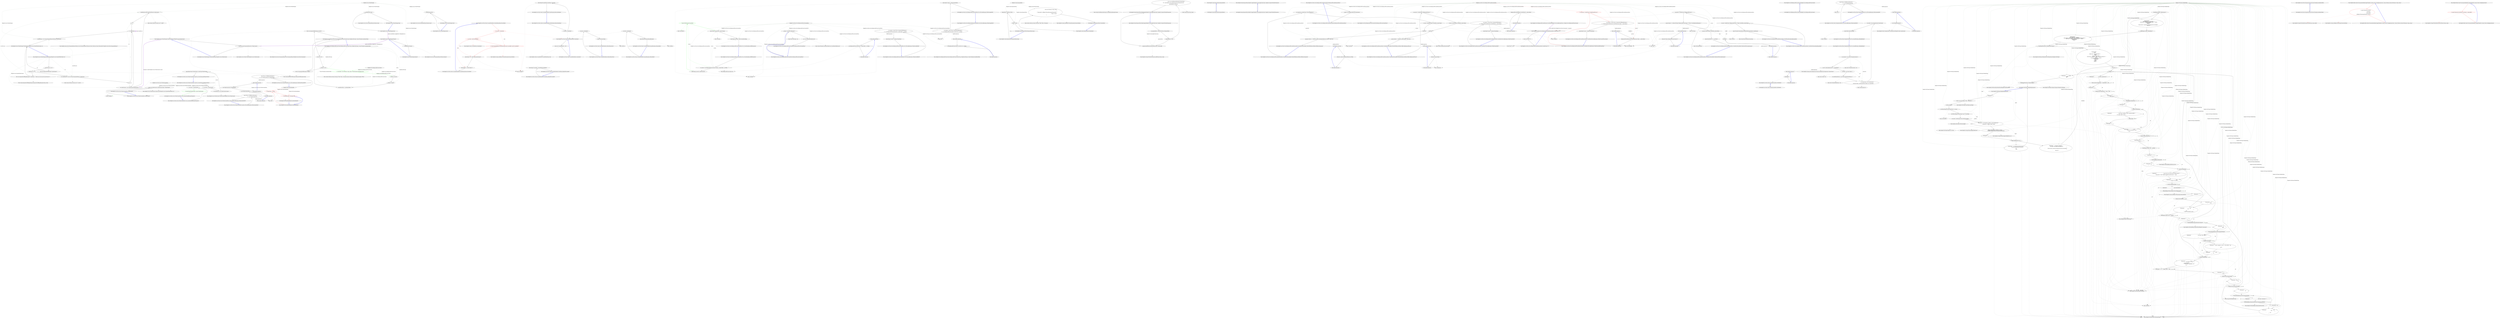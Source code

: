 digraph  {
n36 [label="HangFire.Server.WorkerManager", span=""];
n0 [cluster="HangFire.Server.WorkerManager.WorkerManager(HangFire.Server.SharedWorkerContext, int)", label="Entry HangFire.Server.WorkerManager.WorkerManager(HangFire.Server.SharedWorkerContext, int)", span="28-28"];
n1 [cluster="HangFire.Server.WorkerManager.WorkerManager(HangFire.Server.SharedWorkerContext, int)", label="sharedContext == null", span="30-30"];
n3 [cluster="HangFire.Server.WorkerManager.WorkerManager(HangFire.Server.SharedWorkerContext, int)", label="workerCount <= 0", span="32-32"];
n5 [cluster="HangFire.Server.WorkerManager.WorkerManager(HangFire.Server.SharedWorkerContext, int)", label="var workerRunners = new List<IServerComponentRunner>(workerCount)", span="34-34"];
n7 [cluster="HangFire.Server.WorkerManager.WorkerManager(HangFire.Server.SharedWorkerContext, int)", label="i <= workerCount", span="35-35"];
n8 [cluster="HangFire.Server.WorkerManager.WorkerManager(HangFire.Server.SharedWorkerContext, int)", label="var workerContext = new WorkerContext(sharedContext, i)", span="37-37"];
n2 [cluster="HangFire.Server.WorkerManager.WorkerManager(HangFire.Server.SharedWorkerContext, int)", label="throw new ArgumentNullException(''sharedContext'');", span="30-30"];
n4 [cluster="HangFire.Server.WorkerManager.WorkerManager(HangFire.Server.SharedWorkerContext, int)", label="throw new ArgumentOutOfRangeException(''workerCount'', ''Worker count value must be more than zero.'');", span="32-32"];
n6 [cluster="HangFire.Server.WorkerManager.WorkerManager(HangFire.Server.SharedWorkerContext, int)", label="var i = 1", span="35-35"];
n15 [cluster="System.Collections.Generic.List<T>.List(int)", label="Entry System.Collections.Generic.List<T>.List(int)", span="0-0"];
n9 [cluster="HangFire.Server.WorkerManager.WorkerManager(HangFire.Server.SharedWorkerContext, int)", label="workerRunners.Add(CreateWorkerRunner(workerContext))", span="40-40"];
n11 [cluster="HangFire.Server.WorkerManager.WorkerManager(HangFire.Server.SharedWorkerContext, int)", label="_workerRunners = new ServerComponentRunnerCollection(workerRunners)", span="43-43"];
n10 [cluster="HangFire.Server.WorkerManager.WorkerManager(HangFire.Server.SharedWorkerContext, int)", label="i++", span="35-35"];
n16 [cluster="HangFire.Server.WorkerContext.WorkerContext(HangFire.Server.SharedWorkerContext, int)", label="Entry HangFire.Server.WorkerContext.WorkerContext(HangFire.Server.SharedWorkerContext, int)", span="27-27"];
n17 [cluster="HangFire.Server.WorkerManager.CreateWorkerRunner(HangFire.Server.WorkerContext)", label="Entry HangFire.Server.WorkerManager.CreateWorkerRunner(HangFire.Server.WorkerContext)", span="61-61"];
n18 [cluster="System.Collections.Generic.List<T>.Add(T)", label="Entry System.Collections.Generic.List<T>.Add(T)", span="0-0"];
n12 [cluster="HangFire.Server.WorkerManager.WorkerManager(HangFire.Server.SharedWorkerContext, int)", label="Exit HangFire.Server.WorkerManager.WorkerManager(HangFire.Server.SharedWorkerContext, int)", span="28-28"];
n13 [cluster="System.ArgumentNullException.ArgumentNullException(string)", label="Entry System.ArgumentNullException.ArgumentNullException(string)", span="0-0"];
n14 [cluster="System.ArgumentOutOfRangeException.ArgumentOutOfRangeException(string, string)", label="Entry System.ArgumentOutOfRangeException.ArgumentOutOfRangeException(string, string)", span="0-0"];
n19 [cluster="HangFire.Server.ServerComponentRunnerCollection.ServerComponentRunnerCollection(System.Collections.Generic.IEnumerable<HangFire.Server.IServerComponentRunner>)", label="Entry HangFire.Server.ServerComponentRunnerCollection.ServerComponentRunnerCollection(System.Collections.Generic.IEnumerable<HangFire.Server.IServerComponentRunner>)", span="26-26"];
n20 [cluster="HangFire.Server.WorkerManager.Start()", label="Entry HangFire.Server.WorkerManager.Start()", span="46-46"];
n21 [cluster="HangFire.Server.WorkerManager.Start()", label="_workerRunners.Start()", span="48-48"];
n22 [cluster="HangFire.Server.WorkerManager.Start()", label="Exit HangFire.Server.WorkerManager.Start()", span="46-46"];
n23 [cluster="HangFire.Server.ServerComponentRunnerCollection.Start()", label="Entry HangFire.Server.ServerComponentRunnerCollection.Start()", span="36-36"];
n24 [cluster="HangFire.Server.WorkerManager.Stop()", label="Entry HangFire.Server.WorkerManager.Stop()", span="51-51"];
n25 [cluster="HangFire.Server.WorkerManager.Stop()", label="_workerRunners.Stop()", span="53-53"];
n26 [cluster="HangFire.Server.WorkerManager.Stop()", label="Exit HangFire.Server.WorkerManager.Stop()", span="51-51"];
n27 [cluster="HangFire.Server.ServerComponentRunnerCollection.Stop()", label="Entry HangFire.Server.ServerComponentRunnerCollection.Stop()", span="44-44"];
n28 [cluster="HangFire.Server.WorkerManager.Dispose()", label="Entry HangFire.Server.WorkerManager.Dispose()", span="56-56"];
n29 [cluster="HangFire.Server.WorkerManager.Dispose()", label="_workerRunners.Dispose()", span="58-58"];
n30 [cluster="HangFire.Server.WorkerManager.Dispose()", label="Exit HangFire.Server.WorkerManager.Dispose()", span="56-56"];
n31 [cluster="HangFire.Server.ServerComponentRunnerCollection.Dispose()", label="Entry HangFire.Server.ServerComponentRunnerCollection.Dispose()", span="52-52"];
n32 [cluster="HangFire.Server.WorkerManager.CreateWorkerRunner(HangFire.Server.WorkerContext)", label="return new ServerComponentRunner(new Worker(context));", span="63-63"];
n33 [cluster="HangFire.Server.WorkerManager.CreateWorkerRunner(HangFire.Server.WorkerContext)", label="Exit HangFire.Server.WorkerManager.CreateWorkerRunner(HangFire.Server.WorkerContext)", span="61-61"];
n34 [cluster="HangFire.Server.ServerComponentRunner.ServerComponentRunner(HangFire.Server.IServerComponent)", label="Entry HangFire.Server.ServerComponentRunner.ServerComponentRunner(HangFire.Server.IServerComponent)", span="36-36"];
n35 [cluster="HangFire.Server.Worker.Worker(HangFire.Server.WorkerContext)", label="Entry HangFire.Server.Worker.Worker(HangFire.Server.WorkerContext)", span="27-27"];
m1_7 [cluster="Unk.>", file="BackgroundJobServer.cs", label="Entry Unk.>", span=""];
m1_3 [cluster="HangFire.Web.StyleSheetHandler.StyleSheetHandler()", file="BackgroundJobServer.cs", label="Exit HangFire.Web.StyleSheetHandler.StyleSheetHandler()", span="29-29"];
m1_0 [cluster="HangFire.Web.StyleSheetHandler.StyleSheetHandler()", file="BackgroundJobServer.cs", label="Entry HangFire.Web.StyleSheetHandler.StyleSheetHandler()", span="29-29"];
m1_1 [cluster="HangFire.Web.StyleSheetHandler.StyleSheetHandler()", color=red, community=0, file="BackgroundJobServer.cs", label="2: ContentType = ''text/css''", span="32-32"];
m1_2 [cluster="HangFire.Web.StyleSheetHandler.StyleSheetHandler()", color=red, community=0, file="BackgroundJobServer.cs", label="2: ContentEncoding = Encoding.UTF8", span="33-33"];
m1_24 [cluster="HangFire.Server.WorkerContext.WorkerContext(HangFire.Server.WorkerContext)", file="BackgroundJobServer.cs", label="Entry HangFire.Server.WorkerContext.WorkerContext(HangFire.Server.WorkerContext)", span="22-22"];
m1_4 [cluster="HangFire.Core.Tests.Server.WorkerContextFacts.Ctor_ThrowsAnException_WhenSharedContextNull()", file="BackgroundJobServer.cs", label="HangFire.Web.StyleSheetHandler", span=""];
m1_5 [cluster="HangFire.Core.Tests.Server.WorkerContextFacts.Ctor_ThrowsAnException_WhenSharedContextNull()", file="BackgroundJobServer.cs", label="Assert.Throws<NullReferenceException>(\r\n                () => new WorkerContext(null, WorkerNumber))", span="19-20"];
m1_6 [cluster="HangFire.Core.Tests.Server.WorkerContextFacts.Ctor_ThrowsAnException_WhenSharedContextNull()", file="BackgroundJobServer.cs", label="Exit HangFire.Core.Tests.Server.WorkerContextFacts.Ctor_ThrowsAnException_WhenSharedContextNull()", span="17-17"];
m1_17 [cluster="Unk.Equal", file="BackgroundJobServer.cs", label="Entry Unk.Equal", span=""];
m1_16 [cluster="HangFire.Core.Tests.Server.WorkerContextFacts.CreateContext()", file="BackgroundJobServer.cs", label="Entry HangFire.Core.Tests.Server.WorkerContextFacts.CreateContext()", span="47-47"];
m1_30 [cluster="HangFire.Core.Tests.Server.WorkerContextFacts.CreateContext()", file="BackgroundJobServer.cs", label="return new WorkerContext(_sharedContext.Object, WorkerNumber);", span="49-49"];
m1_31 [cluster="HangFire.Core.Tests.Server.WorkerContextFacts.CreateContext()", file="BackgroundJobServer.cs", label="Exit HangFire.Core.Tests.Server.WorkerContextFacts.CreateContext()", span="47-47"];
m1_12 [cluster="HangFire.Core.Tests.Server.WorkerContextFacts.Ctor_CorrectlySetsAllInstanceProperties()", file="BackgroundJobServer.cs", label="Entry HangFire.Core.Tests.Server.WorkerContextFacts.Ctor_CorrectlySetsAllInstanceProperties()", span="24-24"];
m1_14 [cluster="HangFire.Core.Tests.Server.WorkerContextFacts.Ctor_CorrectlySetsAllInstanceProperties()", color=green, community=0, file="BackgroundJobServer.cs", label="10: Assert.Equal(WorkerNumber, context.WorkerNumber)", span="28-28"];
m1_13 [cluster="HangFire.Core.Tests.Server.WorkerContextFacts.Ctor_CorrectlySetsAllInstanceProperties()", file="BackgroundJobServer.cs", label="var context = CreateContext()", span="26-26"];
m1_15 [cluster="HangFire.Core.Tests.Server.WorkerContextFacts.Ctor_CorrectlySetsAllInstanceProperties()", file="BackgroundJobServer.cs", label="Exit HangFire.Core.Tests.Server.WorkerContextFacts.Ctor_CorrectlySetsAllInstanceProperties()", span="24-24"];
m1_25 [cluster="HangFire.Core.Tests.Server.WorkerContextFacts.CopyCtor_CorrectlyCopies_AllPropertyValues()", file="BackgroundJobServer.cs", label="Entry HangFire.Core.Tests.Server.WorkerContextFacts.CopyCtor_CorrectlyCopies_AllPropertyValues()", span="39-39"];
m1_28 [cluster="HangFire.Core.Tests.Server.WorkerContextFacts.CopyCtor_CorrectlyCopies_AllPropertyValues()", file="BackgroundJobServer.cs", label="Assert.Equal(context.WorkerNumber, contextCopy.WorkerNumber)", span="44-44"];
m1_26 [cluster="HangFire.Core.Tests.Server.WorkerContextFacts.CopyCtor_CorrectlyCopies_AllPropertyValues()", file="BackgroundJobServer.cs", label="var context = CreateContext()", span="41-41"];
m1_27 [cluster="HangFire.Core.Tests.Server.WorkerContextFacts.CopyCtor_CorrectlyCopies_AllPropertyValues()", file="BackgroundJobServer.cs", label="var contextCopy = new WorkerContext(context)", span="42-42"];
m1_29 [cluster="HangFire.Core.Tests.Server.WorkerContextFacts.CopyCtor_CorrectlyCopies_AllPropertyValues()", file="BackgroundJobServer.cs", label="Exit HangFire.Core.Tests.Server.WorkerContextFacts.CopyCtor_CorrectlyCopies_AllPropertyValues()", span="39-39"];
m1_18 [cluster="HangFire.Core.Tests.Server.WorkerContextFacts.CopyCtor_ThrowsAnException_WhenContextIsNull()", file="BackgroundJobServer.cs", label="Entry HangFire.Core.Tests.Server.WorkerContextFacts.CopyCtor_ThrowsAnException_WhenContextIsNull()", span="32-32"];
m1_19 [cluster="HangFire.Core.Tests.Server.WorkerContextFacts.CopyCtor_ThrowsAnException_WhenContextIsNull()", file="BackgroundJobServer.cs", label="Assert.Throws<NullReferenceException>(\r\n                () => new WorkerContext(null))", span="34-35"];
m1_20 [cluster="HangFire.Core.Tests.Server.WorkerContextFacts.CopyCtor_ThrowsAnException_WhenContextIsNull()", file="BackgroundJobServer.cs", label="Exit HangFire.Core.Tests.Server.WorkerContextFacts.CopyCtor_ThrowsAnException_WhenContextIsNull()", span="32-32"];
m1_21 [cluster="lambda expression", file="BackgroundJobServer.cs", label="Entry lambda expression", span="35-35"];
m1_9 [cluster="lambda expression", file="BackgroundJobServer.cs", label="new WorkerContext(null, WorkerNumber)", span="20-20"];
m1_22 [cluster="lambda expression", file="BackgroundJobServer.cs", label="new WorkerContext(null)", span="35-35"];
m1_8 [cluster="lambda expression", file="BackgroundJobServer.cs", label="Entry lambda expression", span="20-20"];
m1_10 [cluster="lambda expression", file="BackgroundJobServer.cs", label="Exit lambda expression", span="20-20"];
m1_23 [cluster="lambda expression", file="BackgroundJobServer.cs", label="Exit lambda expression", span="35-35"];
m1_32 [file="BackgroundJobServer.cs", label="HangFire.Core.Tests.Server.WorkerContextFacts", span=""];
m3_9 [cluster="HangFire.Core.Tests.States.SucceededStateFacts.SerializeData_ReturnsCorrectData()", file="BackgroundJobServerOptionsFacts.cs", label="Entry HangFire.Core.Tests.States.SucceededStateFacts.SerializeData_ReturnsCorrectData()", span="22-22"];
m3_10 [cluster="HangFire.Core.Tests.States.SucceededStateFacts.SerializeData_ReturnsCorrectData()", color=red, community=0, file="BackgroundJobServerOptionsFacts.cs", label="8: var state = CreateState()", span="24-24"];
m3_11 [cluster="HangFire.Core.Tests.States.SucceededStateFacts.SerializeData_ReturnsCorrectData()", color=red, community=0, file="BackgroundJobServerOptionsFacts.cs", label="4: var data = state.SerializeData()", span="26-26"];
m3_12 [cluster="HangFire.Core.Tests.States.SucceededStateFacts.SerializeData_ReturnsCorrectData()", color=red, community=0, file="BackgroundJobServerOptionsFacts.cs", label="12: Assert.Equal(JobHelper.ToStringTimestamp(state.SucceededAt), data[''SucceededAt''])", span="28-28"];
m3_13 [cluster="HangFire.Core.Tests.States.SucceededStateFacts.SerializeData_ReturnsCorrectData()", file="BackgroundJobServerOptionsFacts.cs", label="Assert.Equal(''123'', data[''PerformanceDuration''])", span="29-29"];
m3_14 [cluster="HangFire.Core.Tests.States.SucceededStateFacts.SerializeData_ReturnsCorrectData()", file="BackgroundJobServerOptionsFacts.cs", label="Assert.Equal(''11'', data[''Latency''])", span="30-30"];
m3_15 [cluster="HangFire.Core.Tests.States.SucceededStateFacts.SerializeData_ReturnsCorrectData()", file="BackgroundJobServerOptionsFacts.cs", label="Exit HangFire.Core.Tests.States.SucceededStateFacts.SerializeData_ReturnsCorrectData()", span="22-22"];
m3_18 [cluster="HangFire.Core.Tests.States.SucceededStateFacts.IsFinal_ReturnsTrue()", file="BackgroundJobServerOptionsFacts.cs", label="Entry HangFire.Core.Tests.States.SucceededStateFacts.IsFinal_ReturnsTrue()", span="34-34"];
m3_19 [cluster="HangFire.Core.Tests.States.SucceededStateFacts.IsFinal_ReturnsTrue()", file="BackgroundJobServerOptionsFacts.cs", label="var state = CreateState()", span="36-36"];
m3_20 [cluster="HangFire.Core.Tests.States.SucceededStateFacts.IsFinal_ReturnsTrue()", file="BackgroundJobServerOptionsFacts.cs", label="Assert.True(state.IsFinal)", span="37-37"];
m3_21 [cluster="HangFire.Core.Tests.States.SucceededStateFacts.IsFinal_ReturnsTrue()", file="BackgroundJobServerOptionsFacts.cs", label="Exit HangFire.Core.Tests.States.SucceededStateFacts.IsFinal_ReturnsTrue()", span="34-34"];
m3_4 [cluster="HangFire.Core.Tests.States.SucceededStateFacts.NameProperty_ReturnsStateName()", file="BackgroundJobServerOptionsFacts.cs", label="Entry HangFire.Core.Tests.States.SucceededStateFacts.NameProperty_ReturnsStateName()", span="15-15"];
m3_5 [cluster="HangFire.Core.Tests.States.SucceededStateFacts.NameProperty_ReturnsStateName()", file="BackgroundJobServerOptionsFacts.cs", label="var state = CreateState()", span="17-17"];
m3_6 [cluster="HangFire.Core.Tests.States.SucceededStateFacts.NameProperty_ReturnsStateName()", file="BackgroundJobServerOptionsFacts.cs", label="Assert.Equal(SucceededState.StateName, state.Name)", span="18-18"];
m3_7 [cluster="HangFire.Core.Tests.States.SucceededStateFacts.NameProperty_ReturnsStateName()", file="BackgroundJobServerOptionsFacts.cs", label="Exit HangFire.Core.Tests.States.SucceededStateFacts.NameProperty_ReturnsStateName()", span="15-15"];
m3_22 [cluster="Unk.True", file="BackgroundJobServerOptionsFacts.cs", label="Entry Unk.True", span=""];
m3_27 [cluster="Unk.False", file="BackgroundJobServerOptionsFacts.cs", label="Entry Unk.False", span=""];
m3_0 [cluster="HangFire.Core.Tests.States.SucceededStateFacts.StateName_IsEqualToSucceeded()", file="BackgroundJobServerOptionsFacts.cs", label="Entry HangFire.Core.Tests.States.SucceededStateFacts.StateName_IsEqualToSucceeded()", span="9-9"];
m3_1 [cluster="HangFire.Core.Tests.States.SucceededStateFacts.StateName_IsEqualToSucceeded()", file="BackgroundJobServerOptionsFacts.cs", label="Assert.Equal(''Succeeded'', SucceededState.StateName)", span="11-11"];
m3_2 [cluster="HangFire.Core.Tests.States.SucceededStateFacts.StateName_IsEqualToSucceeded()", file="BackgroundJobServerOptionsFacts.cs", label="Exit HangFire.Core.Tests.States.SucceededStateFacts.StateName_IsEqualToSucceeded()", span="9-9"];
m3_3 [cluster="Unk.Equal", file="BackgroundJobServerOptionsFacts.cs", label="Entry Unk.Equal", span=""];
m3_23 [cluster="HangFire.Core.Tests.States.SucceededStateFacts.IgnoreExceptions_ReturnsFalse()", file="BackgroundJobServerOptionsFacts.cs", label="Entry HangFire.Core.Tests.States.SucceededStateFacts.IgnoreExceptions_ReturnsFalse()", span="41-41"];
m3_24 [cluster="HangFire.Core.Tests.States.SucceededStateFacts.IgnoreExceptions_ReturnsFalse()", file="BackgroundJobServerOptionsFacts.cs", label="var state = CreateState()", span="43-43"];
m3_25 [cluster="HangFire.Core.Tests.States.SucceededStateFacts.IgnoreExceptions_ReturnsFalse()", file="BackgroundJobServerOptionsFacts.cs", label="Assert.False(state.IgnoreJobLoadException)", span="44-44"];
m3_26 [cluster="HangFire.Core.Tests.States.SucceededStateFacts.IgnoreExceptions_ReturnsFalse()", file="BackgroundJobServerOptionsFacts.cs", label="Exit HangFire.Core.Tests.States.SucceededStateFacts.IgnoreExceptions_ReturnsFalse()", span="41-41"];
m3_16 [cluster="HangFire.States.SucceededState.SerializeData()", file="BackgroundJobServerOptionsFacts.cs", label="Entry HangFire.States.SucceededState.SerializeData()", span="45-45"];
m3_8 [cluster="HangFire.Core.Tests.States.SucceededStateFacts.CreateState()", file="BackgroundJobServerOptionsFacts.cs", label="Entry HangFire.Core.Tests.States.SucceededStateFacts.CreateState()", span="47-47"];
m3_28 [cluster="HangFire.Core.Tests.States.SucceededStateFacts.CreateState()", file="BackgroundJobServerOptionsFacts.cs", label="return new SucceededState(11, 123);", span="49-49"];
m3_29 [cluster="HangFire.Core.Tests.States.SucceededStateFacts.CreateState()", file="BackgroundJobServerOptionsFacts.cs", label="Exit HangFire.Core.Tests.States.SucceededStateFacts.CreateState()", span="47-47"];
m3_17 [cluster="HangFire.Common.JobHelper.ToStringTimestamp(System.DateTime)", file="BackgroundJobServerOptionsFacts.cs", label="Entry HangFire.Common.JobHelper.ToStringTimestamp(System.DateTime)", span="50-50"];
m3_30 [cluster="HangFire.States.SucceededState.SucceededState(long, long)", file="BackgroundJobServerOptionsFacts.cs", label="Entry HangFire.States.SucceededState.SucceededState(long, long)", span="28-28"];
m4_11 [cluster="System.Collections.Generic.Dictionary<TKey, TValue>.Dictionary(System.Collections.Generic.IEqualityComparer<TKey>)", file="BackgroundProcessContext.cs", label="Entry System.Collections.Generic.Dictionary<TKey, TValue>.Dictionary(System.Collections.Generic.IEqualityComparer<TKey>)", span="0-0"];
m4_0 [cluster="Hangfire.Server.BackgroundProcessContext.BackgroundProcessContext(string, Hangfire.JobStorage, System.Threading.CancellationToken)", file="BackgroundProcessContext.cs", label="Entry Hangfire.Server.BackgroundProcessContext.BackgroundProcessContext(string, Hangfire.JobStorage, System.Threading.CancellationToken)", span="25-25"];
m4_1 [cluster="Hangfire.Server.BackgroundProcessContext.BackgroundProcessContext(string, Hangfire.JobStorage, System.Threading.CancellationToken)", file="BackgroundProcessContext.cs", label="serverId == null", span="30-30"];
m4_3 [cluster="Hangfire.Server.BackgroundProcessContext.BackgroundProcessContext(string, Hangfire.JobStorage, System.Threading.CancellationToken)", file="BackgroundProcessContext.cs", label="storage == null", span="31-31"];
m4_6 [cluster="Hangfire.Server.BackgroundProcessContext.BackgroundProcessContext(string, Hangfire.JobStorage, System.Threading.CancellationToken)", file="BackgroundProcessContext.cs", label="ServerId = serverId", span="35-35"];
m4_7 [cluster="Hangfire.Server.BackgroundProcessContext.BackgroundProcessContext(string, Hangfire.JobStorage, System.Threading.CancellationToken)", file="BackgroundProcessContext.cs", label="Storage = storage", span="36-36"];
m4_8 [cluster="Hangfire.Server.BackgroundProcessContext.BackgroundProcessContext(string, Hangfire.JobStorage, System.Threading.CancellationToken)", file="BackgroundProcessContext.cs", label="CancellationToken = cancellationToken", span="37-37"];
m4_2 [cluster="Hangfire.Server.BackgroundProcessContext.BackgroundProcessContext(string, Hangfire.JobStorage, System.Threading.CancellationToken)", file="BackgroundProcessContext.cs", label="throw new ArgumentNullException(''serverId'');", span="30-30"];
m4_4 [cluster="Hangfire.Server.BackgroundProcessContext.BackgroundProcessContext(string, Hangfire.JobStorage, System.Threading.CancellationToken)", file="BackgroundProcessContext.cs", label="throw new ArgumentNullException(''storage'');", span="31-31"];
m4_5 [cluster="Hangfire.Server.BackgroundProcessContext.BackgroundProcessContext(string, Hangfire.JobStorage, System.Threading.CancellationToken)", color=green, community=0, file="BackgroundProcessContext.cs", label="11: ServerData = new Dictionary<string, object>(StringComparer.OrdinalIgnoreCase)", span="33-33"];
m4_9 [cluster="Hangfire.Server.BackgroundProcessContext.BackgroundProcessContext(string, Hangfire.JobStorage, System.Threading.CancellationToken)", file="BackgroundProcessContext.cs", label="Exit Hangfire.Server.BackgroundProcessContext.BackgroundProcessContext(string, Hangfire.JobStorage, System.Threading.CancellationToken)", span="25-25"];
m4_12 [file="BackgroundProcessContext.cs", label="Hangfire.Server.BackgroundProcessContext", span=""];
m5_31 [cluster="Unk.NotNull", file="BackgroundProcessContextFacts.cs", label="Entry Unk.NotNull", span=""];
m5_0 [cluster="Hangfire.Core.Tests.Server.BackgroundProcessContextFacts.BackgroundProcessContextFacts()", file="BackgroundProcessContextFacts.cs", label="Entry Hangfire.Core.Tests.Server.BackgroundProcessContextFacts.BackgroundProcessContextFacts()", span="14-14"];
m5_1 [cluster="Hangfire.Core.Tests.Server.BackgroundProcessContextFacts.BackgroundProcessContextFacts()", file="BackgroundProcessContextFacts.cs", label="_storage = new Mock<JobStorage>()", span="16-16"];
m5_24 [cluster="Hangfire.Core.Tests.Server.BackgroundProcessContextFacts.Ctor_CorrectlyInitializes_AllTheProperties()", file="BackgroundProcessContextFacts.cs", label="Entry Hangfire.Core.Tests.Server.BackgroundProcessContextFacts.Ctor_CorrectlyInitializes_AllTheProperties()", span="39-39"];
m5_27 [cluster="Hangfire.Core.Tests.Server.BackgroundProcessContextFacts.Ctor_CorrectlyInitializes_AllTheProperties()", color=green, community=0, file="BackgroundProcessContextFacts.cs", label="7: Assert.NotNull(context.ServerData)", span="44-44"];
m5_25 [cluster="Hangfire.Core.Tests.Server.BackgroundProcessContextFacts.Ctor_CorrectlyInitializes_AllTheProperties()", file="BackgroundProcessContextFacts.cs", label="var context = new BackgroundProcessContext(_serverId, _storage.Object, _cts.Token)", span="41-41"];
m5_26 [cluster="Hangfire.Core.Tests.Server.BackgroundProcessContextFacts.Ctor_CorrectlyInitializes_AllTheProperties()", file="BackgroundProcessContextFacts.cs", label="Assert.Equal(_serverId, context.ServerId)", span="43-43"];
m5_28 [cluster="Hangfire.Core.Tests.Server.BackgroundProcessContextFacts.Ctor_CorrectlyInitializes_AllTheProperties()", file="BackgroundProcessContextFacts.cs", label="Assert.Same(_storage.Object, context.Storage)", span="45-45"];
m5_29 [cluster="Hangfire.Core.Tests.Server.BackgroundProcessContextFacts.Ctor_CorrectlyInitializes_AllTheProperties()", file="BackgroundProcessContextFacts.cs", label="Assert.Equal(_cts.Token, context.CancellationToken)", span="46-46"];
m5_30 [cluster="Hangfire.Core.Tests.Server.BackgroundProcessContextFacts.Ctor_CorrectlyInitializes_AllTheProperties()", file="BackgroundProcessContextFacts.cs", label="Exit Hangfire.Core.Tests.Server.BackgroundProcessContextFacts.Ctor_CorrectlyInitializes_AllTheProperties()", span="39-39"];
m5_10 [cluster="Unk.>", file="BackgroundProcessContextFacts.cs", label="Entry Unk.>", span=""];
m5_16 [cluster="Hangfire.Core.Tests.Server.BackgroundProcessContextFacts.Ctor_ThrowsAnException_WhenStorageIsNull()", file="BackgroundProcessContextFacts.cs", label="Entry Hangfire.Core.Tests.Server.BackgroundProcessContextFacts.Ctor_ThrowsAnException_WhenStorageIsNull()", span="30-30"];
m5_17 [cluster="Hangfire.Core.Tests.Server.BackgroundProcessContextFacts.Ctor_ThrowsAnException_WhenStorageIsNull()", file="BackgroundProcessContextFacts.cs", label="var exception = Assert.Throws<ArgumentNullException>(\r\n                () => new BackgroundProcessContext(_serverId, null, _cts.Token))", span="32-33"];
m5_18 [cluster="Hangfire.Core.Tests.Server.BackgroundProcessContextFacts.Ctor_ThrowsAnException_WhenStorageIsNull()", file="BackgroundProcessContextFacts.cs", label="Assert.Equal(''storage'', exception.ParamName)", span="35-35"];
m5_19 [cluster="Hangfire.Core.Tests.Server.BackgroundProcessContextFacts.Ctor_ThrowsAnException_WhenStorageIsNull()", file="BackgroundProcessContextFacts.cs", label="Exit Hangfire.Core.Tests.Server.BackgroundProcessContextFacts.Ctor_ThrowsAnException_WhenStorageIsNull()", span="30-30"];
m5_23 [cluster="Hangfire.Server.BackgroundProcessContext.BackgroundProcessContext(string, Hangfire.JobStorage, System.Threading.CancellationToken)", file="BackgroundProcessContextFacts.cs", label="Entry Hangfire.Server.BackgroundProcessContext.BackgroundProcessContext(string, Hangfire.JobStorage, System.Threading.CancellationToken)", span="25-25"];
m5_32 [cluster="Unk.Same", file="BackgroundProcessContextFacts.cs", label="Entry Unk.Same", span=""];
m5_2 [cluster="Hangfire.Core.Tests.Server.BackgroundProcessContextFacts.BackgroundProcessContextFacts()", file="BackgroundProcessContextFacts.cs", label="_cts = new CancellationTokenSource()", span="17-17"];
m5_3 [cluster="Hangfire.Core.Tests.Server.BackgroundProcessContextFacts.BackgroundProcessContextFacts()", file="BackgroundProcessContextFacts.cs", label="Exit Hangfire.Core.Tests.Server.BackgroundProcessContextFacts.BackgroundProcessContextFacts()", span="14-14"];
m5_15 [cluster="BackgroundProcessContext.cstr", file="BackgroundProcessContextFacts.cs", label="Entry BackgroundProcessContext.cstr", span=""];
m5_11 [cluster="Unk.Equal", file="BackgroundProcessContextFacts.cs", label="Entry Unk.Equal", span=""];
m5_5 [cluster="System.Threading.CancellationTokenSource.CancellationTokenSource()", file="BackgroundProcessContextFacts.cs", label="Entry System.Threading.CancellationTokenSource.CancellationTokenSource()", span="0-0"];
m5_4 [cluster="Mock<JobStorage>.cstr", file="BackgroundProcessContextFacts.cs", label="Entry Mock<JobStorage>.cstr", span=""];
m5_20 [cluster="lambda expression", file="BackgroundProcessContextFacts.cs", label="Entry lambda expression", span="33-33"];
m5_13 [cluster="lambda expression", file="BackgroundProcessContextFacts.cs", label="new BackgroundProcessContext(null, _storage.Object, _cts.Token)", span="24-24"];
m5_21 [cluster="lambda expression", file="BackgroundProcessContextFacts.cs", label="new BackgroundProcessContext(_serverId, null, _cts.Token)", span="33-33"];
m5_12 [cluster="lambda expression", file="BackgroundProcessContextFacts.cs", label="Entry lambda expression", span="24-24"];
m5_14 [cluster="lambda expression", file="BackgroundProcessContextFacts.cs", label="Exit lambda expression", span="24-24"];
m5_22 [cluster="lambda expression", file="BackgroundProcessContextFacts.cs", label="Exit lambda expression", span="33-33"];
m5_6 [cluster="Hangfire.Core.Tests.Server.BackgroundProcessContextFacts.Ctor_ThrowsAnException_WhenServerIdIsNull()", file="BackgroundProcessContextFacts.cs", label="Entry Hangfire.Core.Tests.Server.BackgroundProcessContextFacts.Ctor_ThrowsAnException_WhenServerIdIsNull()", span="21-21"];
m5_7 [cluster="Hangfire.Core.Tests.Server.BackgroundProcessContextFacts.Ctor_ThrowsAnException_WhenServerIdIsNull()", file="BackgroundProcessContextFacts.cs", label="var exception = Assert.Throws<ArgumentNullException>(\r\n                () => new BackgroundProcessContext(null, _storage.Object, _cts.Token))", span="23-24"];
m5_8 [cluster="Hangfire.Core.Tests.Server.BackgroundProcessContextFacts.Ctor_ThrowsAnException_WhenServerIdIsNull()", file="BackgroundProcessContextFacts.cs", label="Assert.Equal(''serverId'', exception.ParamName)", span="26-26"];
m5_9 [cluster="Hangfire.Core.Tests.Server.BackgroundProcessContextFacts.Ctor_ThrowsAnException_WhenServerIdIsNull()", file="BackgroundProcessContextFacts.cs", label="Exit Hangfire.Core.Tests.Server.BackgroundProcessContextFacts.Ctor_ThrowsAnException_WhenServerIdIsNull()", span="21-21"];
m5_33 [file="BackgroundProcessContextFacts.cs", label="Hangfire.Core.Tests.Server.BackgroundProcessContextFacts", span=""];
m6_9 [cluster="System.Collections.Generic.Dictionary<TKey, TValue>.Dictionary()", file="BackgroundProcessExtensions.cs", label="Entry System.Collections.Generic.Dictionary<TKey, TValue>.Dictionary()", span="0-0"];
m6_17 [cluster="System.InvalidOperationException.InvalidOperationException(string)", file="BackgroundProcessExtensions.cs", label="Entry System.InvalidOperationException.InvalidOperationException(string)", span="0-0"];
m6_11 [cluster="HangFire.States.EnqueuedState.Handler.Apply(HangFire.States.ApplyStateContext, HangFire.Storage.IWriteOnlyTransaction)", file="BackgroundProcessExtensions.cs", label="Entry HangFire.States.EnqueuedState.Handler.Apply(HangFire.States.ApplyStateContext, HangFire.Storage.IWriteOnlyTransaction)", span="79-79"];
m6_12 [cluster="HangFire.States.EnqueuedState.Handler.Apply(HangFire.States.ApplyStateContext, HangFire.Storage.IWriteOnlyTransaction)", file="BackgroundProcessExtensions.cs", label="var enqueuedState = context.NewState as EnqueuedState", span="81-81"];
m6_15 [cluster="HangFire.States.EnqueuedState.Handler.Apply(HangFire.States.ApplyStateContext, HangFire.Storage.IWriteOnlyTransaction)", file="BackgroundProcessExtensions.cs", label="transaction.AddToQueue(enqueuedState.Queue, context.JobId)", span="89-89"];
m6_13 [cluster="HangFire.States.EnqueuedState.Handler.Apply(HangFire.States.ApplyStateContext, HangFire.Storage.IWriteOnlyTransaction)", file="BackgroundProcessExtensions.cs", label="enqueuedState == null", span="82-82"];
m6_14 [cluster="HangFire.States.EnqueuedState.Handler.Apply(HangFire.States.ApplyStateContext, HangFire.Storage.IWriteOnlyTransaction)", file="BackgroundProcessExtensions.cs", label="throw new InvalidOperationException(String.Format(\r\n                        ''`{0}` state handler can be registered only for the Enqueued state.'',\r\n                        typeof(Handler).FullName));", span="84-86"];
m6_16 [cluster="HangFire.States.EnqueuedState.Handler.Apply(HangFire.States.ApplyStateContext, HangFire.Storage.IWriteOnlyTransaction)", file="BackgroundProcessExtensions.cs", label="Exit HangFire.States.EnqueuedState.Handler.Apply(HangFire.States.ApplyStateContext, HangFire.Storage.IWriteOnlyTransaction)", span="79-79"];
m6_0 [cluster="HangFire.States.EnqueuedState.EnqueuedState()", file="BackgroundProcessExtensions.cs", label="Entry HangFire.States.EnqueuedState.EnqueuedState()", span="31-31"];
m6_1 [cluster="HangFire.States.EnqueuedState.EnqueuedState()", file="BackgroundProcessExtensions.cs", label="Exit HangFire.States.EnqueuedState.EnqueuedState()", span="31-31"];
m6_20 [cluster="HangFire.States.EnqueuedState.Handler.Unapply(HangFire.States.ApplyStateContext, HangFire.Storage.IWriteOnlyTransaction)", file="BackgroundProcessExtensions.cs", label="Entry HangFire.States.EnqueuedState.Handler.Unapply(HangFire.States.ApplyStateContext, HangFire.Storage.IWriteOnlyTransaction)", span="92-92"];
m6_21 [cluster="HangFire.States.EnqueuedState.Handler.Unapply(HangFire.States.ApplyStateContext, HangFire.Storage.IWriteOnlyTransaction)", file="BackgroundProcessExtensions.cs", label="Exit HangFire.States.EnqueuedState.Handler.Unapply(HangFire.States.ApplyStateContext, HangFire.Storage.IWriteOnlyTransaction)", span="92-92"];
m6_19 [cluster="HangFire.Storage.IWriteOnlyTransaction.AddToQueue(string, string)", file="BackgroundProcessExtensions.cs", label="Entry HangFire.Storage.IWriteOnlyTransaction.AddToQueue(string, string)", span="30-30"];
m6_18 [cluster="string.Format(string, object)", file="BackgroundProcessExtensions.cs", label="Entry string.Format(string, object)", span="0-0"];
m6_10 [cluster="HangFire.Common.JobHelper.ToStringTimestamp(System.DateTime)", file="BackgroundProcessExtensions.cs", label="Entry HangFire.Common.JobHelper.ToStringTimestamp(System.DateTime)", span="50-50"];
m6_2 [cluster="HangFire.States.EnqueuedState.EnqueuedState(string)", file="BackgroundProcessExtensions.cs", label="Entry HangFire.States.EnqueuedState.EnqueuedState(string)", span="36-36"];
m6_3 [cluster="HangFire.States.EnqueuedState.EnqueuedState(string)", file="BackgroundProcessExtensions.cs", label="EnqueuedAt = DateTime.UtcNow", span="38-38"];
m6_4 [cluster="HangFire.States.EnqueuedState.EnqueuedState(string)", file="BackgroundProcessExtensions.cs", label="Queue = queue", span="39-39"];
m6_5 [cluster="HangFire.States.EnqueuedState.EnqueuedState(string)", file="BackgroundProcessExtensions.cs", label="Exit HangFire.States.EnqueuedState.EnqueuedState(string)", span="36-36"];
m6_6 [cluster="HangFire.States.EnqueuedState.SerializeData()", file="BackgroundProcessExtensions.cs", label="Entry HangFire.States.EnqueuedState.SerializeData()", span="68-68"];
m6_7 [cluster="HangFire.States.EnqueuedState.SerializeData()", file="BackgroundProcessExtensions.cs", label="return new Dictionary<string, string>\r\n            {\r\n                { ''EnqueuedAt'', JobHelper.ToStringTimestamp(EnqueuedAt) },\r\n                { ''Queue'', Queue }\r\n            };", span="70-74"];
m6_8 [cluster="HangFire.States.EnqueuedState.SerializeData()", file="BackgroundProcessExtensions.cs", label="Exit HangFire.States.EnqueuedState.SerializeData()", span="68-68"];
m6_22 [file="BackgroundProcessExtensions.cs", label="HangFire.States.EnqueuedState", span=""];
m7_0 [cluster="Hangfire.Core.Tests.Server.BackgroundProcessExtensionsFacts.BackgroundProcessExtensionsFacts()", file="BackgroundProcessExtensionsFacts.cs", label="Entry Hangfire.Core.Tests.Server.BackgroundProcessExtensionsFacts.BackgroundProcessExtensionsFacts()", span="13-13"];
m7_1 [cluster="Hangfire.Core.Tests.Server.BackgroundProcessExtensionsFacts.BackgroundProcessExtensionsFacts()", file="BackgroundProcessExtensionsFacts.cs", label="_context = new BackgroundProcessContextMock()", span="15-15"];
m7_2 [cluster="Hangfire.Core.Tests.Server.BackgroundProcessExtensionsFacts.BackgroundProcessExtensionsFacts()", file="BackgroundProcessExtensionsFacts.cs", label="Exit Hangfire.Core.Tests.Server.BackgroundProcessExtensionsFacts.BackgroundProcessExtensionsFacts()", span="13-13"];
m7_67 [cluster="Mock<T>.cstr", file="BackgroundProcessExtensionsFacts.cs", label="Entry Mock<T>.cstr", span=""];
m7_3 [cluster="Hangfire.Core.Tests.BackgroundProcessContextMock.BackgroundProcessContextMock()", file="BackgroundProcessExtensionsFacts.cs", label="Entry Hangfire.Core.Tests.BackgroundProcessContextMock.BackgroundProcessContextMock()", span="11-11"];
m7_9 [cluster="Unk.Equal", file="BackgroundProcessExtensionsFacts.cs", label="Entry Unk.Equal", span=""];
m7_58 [cluster="Unk.DoesNotThrow", file="BackgroundProcessExtensionsFacts.cs", label="Entry Unk.DoesNotThrow", span=""];
m7_23 [cluster="Unk.CreateTask", file="BackgroundProcessExtensionsFacts.cs", label="Entry Unk.CreateTask", span=""];
m7_8 [cluster="Unk.>", file="BackgroundProcessExtensionsFacts.cs", label="Entry Unk.>", span=""];
m7_28 [cluster="System.Enum.HasFlag(System.Enum)", file="BackgroundProcessExtensionsFacts.cs", label="Entry System.Enum.HasFlag(System.Enum)", span="0-0"];
m7_19 [cluster="Hangfire.Core.Tests.Server.BackgroundProcessExtensionsFacts.CreateProcess<T>()", file="BackgroundProcessExtensionsFacts.cs", label="Entry Hangfire.Core.Tests.Server.BackgroundProcessExtensionsFacts.CreateProcess<T>()", span="77-77"];
m7_65 [cluster="Hangfire.Core.Tests.Server.BackgroundProcessExtensionsFacts.CreateProcess<T>()", file="BackgroundProcessExtensionsFacts.cs", label="return new Mock<T>();", span="80-80"];
m7_66 [cluster="Hangfire.Core.Tests.Server.BackgroundProcessExtensionsFacts.CreateProcess<T>()", file="BackgroundProcessExtensionsFacts.cs", label="Exit Hangfire.Core.Tests.Server.BackgroundProcessExtensionsFacts.CreateProcess<T>()", span="77-77"];
m7_13 [cluster="Hangfire.Server.BackgroundProcessExtensions.CreateTask(Hangfire.Server.ILongRunningProcess, Hangfire.Server.BackgroundProcessContext)", file="BackgroundProcessExtensionsFacts.cs", label="Entry Hangfire.Server.BackgroundProcessExtensions.CreateTask(Hangfire.Server.ILongRunningProcess, Hangfire.Server.BackgroundProcessContext)", span="48-48"];
m7_14 [cluster="Hangfire.Core.Tests.Server.BackgroundProcessExtensionsFacts.CreateTask_ThrowsAnException_WhenProcessIsOfCustomType()", file="BackgroundProcessExtensionsFacts.cs", label="Entry Hangfire.Core.Tests.Server.BackgroundProcessExtensionsFacts.CreateTask_ThrowsAnException_WhenProcessIsOfCustomType()", span="28-28"];
m7_15 [cluster="Hangfire.Core.Tests.Server.BackgroundProcessExtensionsFacts.CreateTask_ThrowsAnException_WhenProcessIsOfCustomType()", color=red, community=0, file="BackgroundProcessExtensionsFacts.cs", label="3: var process = CreateProcess<ILongRunningProcess>()", span="30-30"];
m7_16 [cluster="Hangfire.Core.Tests.Server.BackgroundProcessExtensionsFacts.CreateTask_ThrowsAnException_WhenProcessIsOfCustomType()", file="BackgroundProcessExtensionsFacts.cs", label="var exception = Assert.Throws<ArgumentOutOfRangeException>(\r\n                () => BackgroundProcessExtensions.CreateTask(process.Object, _context.Object))", span="31-32"];
m7_17 [cluster="Hangfire.Core.Tests.Server.BackgroundProcessExtensionsFacts.CreateTask_ThrowsAnException_WhenProcessIsOfCustomType()", file="BackgroundProcessExtensionsFacts.cs", label="Assert.Equal(''process'', exception.ParamName)", span="34-34"];
m7_18 [cluster="Hangfire.Core.Tests.Server.BackgroundProcessExtensionsFacts.CreateTask_ThrowsAnException_WhenProcessIsOfCustomType()", file="BackgroundProcessExtensionsFacts.cs", label="Exit Hangfire.Core.Tests.Server.BackgroundProcessExtensionsFacts.CreateTask_ThrowsAnException_WhenProcessIsOfCustomType()", span="28-28"];
m7_36 [cluster="System.Threading.Tasks.Task.Wait()", file="BackgroundProcessExtensionsFacts.cs", label="Entry System.Threading.Tasks.Task.Wait()", span="0-0"];
m7_30 [cluster="Hangfire.Core.Tests.Server.BackgroundProcessExtensionsFacts.CreateTask_ReturnsATask_ThatCallsTheExecuteMethod_OfAGivenComponent()", file="BackgroundProcessExtensionsFacts.cs", label="Entry Hangfire.Core.Tests.Server.BackgroundProcessExtensionsFacts.CreateTask_ReturnsATask_ThatCallsTheExecuteMethod_OfAGivenComponent()", span="46-46"];
m7_31 [cluster="Hangfire.Core.Tests.Server.BackgroundProcessExtensionsFacts.CreateTask_ReturnsATask_ThatCallsTheExecuteMethod_OfAGivenComponent()", file="BackgroundProcessExtensionsFacts.cs", label="var component = CreateProcess<IServerComponent>()", span="48-48"];
m7_32 [cluster="Hangfire.Core.Tests.Server.BackgroundProcessExtensionsFacts.CreateTask_ReturnsATask_ThatCallsTheExecuteMethod_OfAGivenComponent()", file="BackgroundProcessExtensionsFacts.cs", label="var task = component.Object.CreateTask(_context.Object)", span="49-49"];
m7_34 [cluster="Hangfire.Core.Tests.Server.BackgroundProcessExtensionsFacts.CreateTask_ReturnsATask_ThatCallsTheExecuteMethod_OfAGivenComponent()", file="BackgroundProcessExtensionsFacts.cs", label="component.Verify(x => x.Execute(_context.CancellationTokenSource.Token), Times.Once)", span="53-53"];
m7_33 [cluster="Hangfire.Core.Tests.Server.BackgroundProcessExtensionsFacts.CreateTask_ReturnsATask_ThatCallsTheExecuteMethod_OfAGivenComponent()", file="BackgroundProcessExtensionsFacts.cs", label="task.Wait()", span="51-51"];
m7_35 [cluster="Hangfire.Core.Tests.Server.BackgroundProcessExtensionsFacts.CreateTask_ReturnsATask_ThatCallsTheExecuteMethod_OfAGivenComponent()", file="BackgroundProcessExtensionsFacts.cs", label="Exit Hangfire.Core.Tests.Server.BackgroundProcessExtensionsFacts.CreateTask_ReturnsATask_ThatCallsTheExecuteMethod_OfAGivenComponent()", span="46-46"];
m7_57 [cluster="Unk.Setup", file="BackgroundProcessExtensionsFacts.cs", label="Entry Unk.Setup", span=""];
m7_42 [cluster="Hangfire.Core.Tests.Server.BackgroundProcessExtensionsFacts.CreateTask_ReturnsATask_ThatCallsTheExecuteMethod_OfAGivenBackgroundProcess()", file="BackgroundProcessExtensionsFacts.cs", label="Entry Hangfire.Core.Tests.Server.BackgroundProcessExtensionsFacts.CreateTask_ReturnsATask_ThatCallsTheExecuteMethod_OfAGivenBackgroundProcess()", span="57-57"];
m7_43 [cluster="Hangfire.Core.Tests.Server.BackgroundProcessExtensionsFacts.CreateTask_ReturnsATask_ThatCallsTheExecuteMethod_OfAGivenBackgroundProcess()", file="BackgroundProcessExtensionsFacts.cs", label="var process = CreateProcess<IBackgroundProcess>()", span="59-59"];
m7_44 [cluster="Hangfire.Core.Tests.Server.BackgroundProcessExtensionsFacts.CreateTask_ReturnsATask_ThatCallsTheExecuteMethod_OfAGivenBackgroundProcess()", file="BackgroundProcessExtensionsFacts.cs", label="var task = process.Object.CreateTask(_context.Object)", span="60-60"];
m7_46 [cluster="Hangfire.Core.Tests.Server.BackgroundProcessExtensionsFacts.CreateTask_ReturnsATask_ThatCallsTheExecuteMethod_OfAGivenBackgroundProcess()", file="BackgroundProcessExtensionsFacts.cs", label="process.Verify(x => x.Execute(_context.Object), Times.Once)", span="64-64"];
m7_45 [cluster="Hangfire.Core.Tests.Server.BackgroundProcessExtensionsFacts.CreateTask_ReturnsATask_ThatCallsTheExecuteMethod_OfAGivenBackgroundProcess()", file="BackgroundProcessExtensionsFacts.cs", label="task.Wait()", span="62-62"];
m7_47 [cluster="Hangfire.Core.Tests.Server.BackgroundProcessExtensionsFacts.CreateTask_ReturnsATask_ThatCallsTheExecuteMethod_OfAGivenBackgroundProcess()", file="BackgroundProcessExtensionsFacts.cs", label="Exit Hangfire.Core.Tests.Server.BackgroundProcessExtensionsFacts.CreateTask_ReturnsATask_ThatCallsTheExecuteMethod_OfAGivenBackgroundProcess()", span="57-57"];
m7_62 [cluster="lambda expression", file="BackgroundProcessExtensionsFacts.cs", label="Entry lambda expression", span="74-74"];
m7_10 [cluster="lambda expression", file="BackgroundProcessExtensionsFacts.cs", label="Entry lambda expression", span="22-22"];
m7_11 [cluster="lambda expression", file="BackgroundProcessExtensionsFacts.cs", label="BackgroundProcessExtensions.CreateTask(null, _context.Object)", span="22-22"];
m7_12 [cluster="lambda expression", file="BackgroundProcessExtensionsFacts.cs", label="Exit lambda expression", span="22-22"];
m7_21 [cluster="lambda expression", file="BackgroundProcessExtensionsFacts.cs", label="BackgroundProcessExtensions.CreateTask(process.Object, _context.Object)", span="32-32"];
m7_20 [cluster="lambda expression", file="BackgroundProcessExtensionsFacts.cs", label="Entry lambda expression", span="32-32"];
m7_22 [cluster="lambda expression", file="BackgroundProcessExtensionsFacts.cs", label="Exit lambda expression", span="32-32"];
m7_38 [cluster="lambda expression", file="BackgroundProcessExtensionsFacts.cs", label="Entry lambda expression", span="53-53"];
m7_39 [cluster="lambda expression", file="BackgroundProcessExtensionsFacts.cs", label="x.Execute(_context.CancellationTokenSource.Token)", span="53-53"];
m7_40 [cluster="lambda expression", file="BackgroundProcessExtensionsFacts.cs", label="Exit lambda expression", span="53-53"];
m7_48 [cluster="lambda expression", file="BackgroundProcessExtensionsFacts.cs", label="Entry lambda expression", span="64-64"];
m7_49 [cluster="lambda expression", file="BackgroundProcessExtensionsFacts.cs", label="x.Execute(_context.Object)", span="64-64"];
m7_50 [cluster="lambda expression", file="BackgroundProcessExtensionsFacts.cs", label="Exit lambda expression", span="64-64"];
m7_59 [cluster="lambda expression", file="BackgroundProcessExtensionsFacts.cs", label="Entry lambda expression", span="71-71"];
m7_63 [cluster="lambda expression", file="BackgroundProcessExtensionsFacts.cs", label="task.Wait()", span="74-74"];
m7_60 [cluster="lambda expression", file="BackgroundProcessExtensionsFacts.cs", label="x.Execute(It.IsAny<BackgroundProcessContext>())", span="71-71"];
m7_61 [cluster="lambda expression", file="BackgroundProcessExtensionsFacts.cs", label="Exit lambda expression", span="71-71"];
m7_64 [cluster="lambda expression", file="BackgroundProcessExtensionsFacts.cs", label="Exit lambda expression", span="74-74"];
m7_51 [cluster="Hangfire.Core.Tests.Server.BackgroundProcessExtensionsFacts.CreateTask_ReturnsATask_ThatDoesNotThrowAnyException()", file="BackgroundProcessExtensionsFacts.cs", label="Entry Hangfire.Core.Tests.Server.BackgroundProcessExtensionsFacts.CreateTask_ReturnsATask_ThatDoesNotThrowAnyException()", span="68-68"];
m7_52 [cluster="Hangfire.Core.Tests.Server.BackgroundProcessExtensionsFacts.CreateTask_ReturnsATask_ThatDoesNotThrowAnyException()", file="BackgroundProcessExtensionsFacts.cs", label="var process = CreateProcess<IBackgroundProcess>()", span="70-70"];
m7_53 [cluster="Hangfire.Core.Tests.Server.BackgroundProcessExtensionsFacts.CreateTask_ReturnsATask_ThatDoesNotThrowAnyException()", file="BackgroundProcessExtensionsFacts.cs", label="process.Setup(x => x.Execute(It.IsAny<BackgroundProcessContext>())).Throws<InvalidOperationException>()", span="71-71"];
m7_54 [cluster="Hangfire.Core.Tests.Server.BackgroundProcessExtensionsFacts.CreateTask_ReturnsATask_ThatDoesNotThrowAnyException()", file="BackgroundProcessExtensionsFacts.cs", label="var task = process.Object.CreateTask(_context.Object)", span="72-72"];
m7_55 [cluster="Hangfire.Core.Tests.Server.BackgroundProcessExtensionsFacts.CreateTask_ReturnsATask_ThatDoesNotThrowAnyException()", file="BackgroundProcessExtensionsFacts.cs", label="Assert.DoesNotThrow(() => task.Wait())", span="74-74"];
m7_56 [cluster="Hangfire.Core.Tests.Server.BackgroundProcessExtensionsFacts.CreateTask_ReturnsATask_ThatDoesNotThrowAnyException()", file="BackgroundProcessExtensionsFacts.cs", label="Exit Hangfire.Core.Tests.Server.BackgroundProcessExtensionsFacts.CreateTask_ReturnsATask_ThatDoesNotThrowAnyException()", span="68-68"];
m7_29 [cluster="Unk.True", file="BackgroundProcessExtensionsFacts.cs", label="Entry Unk.True", span=""];
m7_4 [cluster="Hangfire.Core.Tests.Server.BackgroundProcessExtensionsFacts.CreateTask_ThrowsAnException_WhenProcessIsNull()", file="BackgroundProcessExtensionsFacts.cs", label="Entry Hangfire.Core.Tests.Server.BackgroundProcessExtensionsFacts.CreateTask_ThrowsAnException_WhenProcessIsNull()", span="19-19"];
m7_5 [cluster="Hangfire.Core.Tests.Server.BackgroundProcessExtensionsFacts.CreateTask_ThrowsAnException_WhenProcessIsNull()", file="BackgroundProcessExtensionsFacts.cs", label="var exception = Assert.Throws<ArgumentNullException>(\r\n                () => BackgroundProcessExtensions.CreateTask(null, _context.Object))", span="21-22"];
m7_6 [cluster="Hangfire.Core.Tests.Server.BackgroundProcessExtensionsFacts.CreateTask_ThrowsAnException_WhenProcessIsNull()", file="BackgroundProcessExtensionsFacts.cs", label="Assert.Equal(''process'', exception.ParamName)", span="24-24"];
m7_7 [cluster="Hangfire.Core.Tests.Server.BackgroundProcessExtensionsFacts.CreateTask_ThrowsAnException_WhenProcessIsNull()", file="BackgroundProcessExtensionsFacts.cs", label="Exit Hangfire.Core.Tests.Server.BackgroundProcessExtensionsFacts.CreateTask_ThrowsAnException_WhenProcessIsNull()", span="19-19"];
m7_24 [cluster="Hangfire.Core.Tests.Server.BackgroundProcessExtensionsFacts.CreateTask_ReturnsALongRunningTask()", file="BackgroundProcessExtensionsFacts.cs", label="Entry Hangfire.Core.Tests.Server.BackgroundProcessExtensionsFacts.CreateTask_ReturnsALongRunningTask()", span="38-38"];
m7_25 [cluster="Hangfire.Core.Tests.Server.BackgroundProcessExtensionsFacts.CreateTask_ReturnsALongRunningTask()", file="BackgroundProcessExtensionsFacts.cs", label="var task = CreateProcess<IBackgroundProcess>().Object.CreateTask(_context.Object)", span="40-40"];
m7_26 [cluster="Hangfire.Core.Tests.Server.BackgroundProcessExtensionsFacts.CreateTask_ReturnsALongRunningTask()", file="BackgroundProcessExtensionsFacts.cs", label="Assert.True(task.CreationOptions.HasFlag(TaskCreationOptions.LongRunning))", span="42-42"];
m7_27 [cluster="Hangfire.Core.Tests.Server.BackgroundProcessExtensionsFacts.CreateTask_ReturnsALongRunningTask()", file="BackgroundProcessExtensionsFacts.cs", label="Exit Hangfire.Core.Tests.Server.BackgroundProcessExtensionsFacts.CreateTask_ReturnsALongRunningTask()", span="38-38"];
m7_41 [cluster="Unk.Execute", file="BackgroundProcessExtensionsFacts.cs", label="Entry Unk.Execute", span=""];
m7_37 [cluster="Unk.Verify", file="BackgroundProcessExtensionsFacts.cs", label="Entry Unk.Verify", span=""];
m7_68 [file="BackgroundProcessExtensionsFacts.cs", label="Hangfire.Core.Tests.Server.BackgroundProcessExtensionsFacts", span=""];
m7_69 [file="BackgroundProcessExtensionsFacts.cs", label=process, span=""];
m7_70 [file="BackgroundProcessExtensionsFacts.cs", label=task, span=""];
m10_0 [cluster="Hangfire.Server.IBackgroundProcess.Execute(Hangfire.Server.BackgroundProcessContext)", file="IBackgroundProcess.cs", label="Entry Hangfire.Server.IBackgroundProcess.Execute(Hangfire.Server.BackgroundProcessContext)", span="24-24"];
m10_1 [cluster="Hangfire.Server.IBackgroundProcess.Execute(Hangfire.Server.BackgroundProcessContext)", file="IBackgroundProcess.cs", label="Exit Hangfire.Server.IBackgroundProcess.Execute(Hangfire.Server.BackgroundProcessContext)", span="24-24"];
m11_3 [cluster="Unk.>", file="InfiniteLoopComponentFacts.cs", label="Entry Unk.>", span=""];
m11_8 [cluster="HangFire.Core.Tests.Client.CreatingContextFacts.Ctor_CanceledProperty_IsFalseByDefault()", file="InfiniteLoopComponentFacts.cs", label="Entry HangFire.Core.Tests.Client.CreatingContextFacts.Ctor_CanceledProperty_IsFalseByDefault()", span="20-20"];
m11_9 [cluster="HangFire.Core.Tests.Client.CreatingContextFacts.Ctor_CanceledProperty_IsFalseByDefault()", file="InfiniteLoopComponentFacts.cs", label="var connection = new Mock<IStorageConnection>()", span="22-22"];
m11_10 [cluster="HangFire.Core.Tests.Client.CreatingContextFacts.Ctor_CanceledProperty_IsFalseByDefault()", file="InfiniteLoopComponentFacts.cs", label="var job = Job.FromExpression(() => TestMethod())", span="23-23"];
m11_13 [cluster="HangFire.Core.Tests.Client.CreatingContextFacts.Ctor_CanceledProperty_IsFalseByDefault()", file="InfiniteLoopComponentFacts.cs", label="var createContext = new CreateContext(\r\n                connection.Object, stateMachineFactory.Object, job, state.Object)", span="27-28"];
m11_11 [cluster="HangFire.Core.Tests.Client.CreatingContextFacts.Ctor_CanceledProperty_IsFalseByDefault()", file="InfiniteLoopComponentFacts.cs", label="var state = new Mock<IState>()", span="24-24"];
m11_12 [cluster="HangFire.Core.Tests.Client.CreatingContextFacts.Ctor_CanceledProperty_IsFalseByDefault()", file="InfiniteLoopComponentFacts.cs", label="var stateMachineFactory = new Mock<IStateMachineFactory>()", span="25-25"];
m11_14 [cluster="HangFire.Core.Tests.Client.CreatingContextFacts.Ctor_CanceledProperty_IsFalseByDefault()", file="InfiniteLoopComponentFacts.cs", label="var context = new CreatingContext(createContext)", span="29-29"];
m11_15 [cluster="HangFire.Core.Tests.Client.CreatingContextFacts.Ctor_CanceledProperty_IsFalseByDefault()", file="InfiniteLoopComponentFacts.cs", label="Assert.False(context.Canceled)", span="31-31"];
m11_16 [cluster="HangFire.Core.Tests.Client.CreatingContextFacts.Ctor_CanceledProperty_IsFalseByDefault()", file="InfiniteLoopComponentFacts.cs", label="Exit HangFire.Core.Tests.Client.CreatingContextFacts.Ctor_CanceledProperty_IsFalseByDefault()", span="20-20"];
m11_20 [cluster="Mock<IStateMachineFactory>.cstr", file="InfiniteLoopComponentFacts.cs", label="Entry Mock<IStateMachineFactory>.cstr", span=""];
m11_19 [cluster="Mock<IState>.cstr", file="InfiniteLoopComponentFacts.cs", label="Entry Mock<IState>.cstr", span=""];
m11_22 [cluster="Unk.False", file="InfiniteLoopComponentFacts.cs", label="Entry Unk.False", span=""];
m11_7 [cluster="HangFire.Client.CreatingContext.CreatingContext(HangFire.Client.CreateContext)", file="InfiniteLoopComponentFacts.cs", label="Entry HangFire.Client.CreatingContext.CreatingContext(HangFire.Client.CreateContext)", span="24-24"];
m11_18 [cluster="HangFire.Common.Job.FromExpression(System.Linq.Expressions.Expression<System.Action>)", file="InfiniteLoopComponentFacts.cs", label="Entry HangFire.Common.Job.FromExpression(System.Linq.Expressions.Expression<System.Action>)", span="119-119"];
m11_0 [cluster="HangFire.Core.Tests.Client.CreatingContextFacts.Ctor_ThrowsAnException_WhenContextIsNull()", file="InfiniteLoopComponentFacts.cs", label="Entry HangFire.Core.Tests.Client.CreatingContextFacts.Ctor_ThrowsAnException_WhenContextIsNull()", span="13-13"];
m11_1 [cluster="HangFire.Core.Tests.Client.CreatingContextFacts.Ctor_ThrowsAnException_WhenContextIsNull()", file="InfiniteLoopComponentFacts.cs", label="Assert.Throws<NullReferenceException>(\r\n                () => new CreatingContext(null))", span="15-16"];
m11_2 [cluster="HangFire.Core.Tests.Client.CreatingContextFacts.Ctor_ThrowsAnException_WhenContextIsNull()", file="InfiniteLoopComponentFacts.cs", label="Exit HangFire.Core.Tests.Client.CreatingContextFacts.Ctor_ThrowsAnException_WhenContextIsNull()", span="13-13"];
m11_26 [cluster="HangFire.Core.Tests.Client.CreatingContextFacts.TestMethod()", file="InfiniteLoopComponentFacts.cs", label="Entry HangFire.Core.Tests.Client.CreatingContextFacts.TestMethod()", span="34-34"];
m11_27 [cluster="HangFire.Core.Tests.Client.CreatingContextFacts.TestMethod()", file="InfiniteLoopComponentFacts.cs", label="Exit HangFire.Core.Tests.Client.CreatingContextFacts.TestMethod()", span="34-34"];
m11_17 [cluster="Mock<IStorageConnection>.cstr", file="InfiniteLoopComponentFacts.cs", label="Entry Mock<IStorageConnection>.cstr", span=""];
m11_23 [cluster="lambda expression", file="InfiniteLoopComponentFacts.cs", label="Entry lambda expression", span="23-23"];
m11_4 [cluster="lambda expression", file="InfiniteLoopComponentFacts.cs", label="Entry lambda expression", span="16-16"];
m11_5 [cluster="lambda expression", file="InfiniteLoopComponentFacts.cs", label="new CreatingContext(null)", span="16-16"];
m11_6 [cluster="lambda expression", file="InfiniteLoopComponentFacts.cs", label="Exit lambda expression", span="16-16"];
m11_24 [cluster="lambda expression", file="InfiniteLoopComponentFacts.cs", label="TestMethod()", span="23-23"];
m11_25 [cluster="lambda expression", file="InfiniteLoopComponentFacts.cs", label="Exit lambda expression", span="23-23"];
m11_21 [cluster="CreateContext.cstr", file="InfiniteLoopComponentFacts.cs", label="Entry CreateContext.cstr", span=""];
m12_82 [cluster="HangFire.Web.RazorPage.Write(object)", file="InfiniteLoopProcess.cs", label="Entry HangFire.Web.RazorPage.Write(object)", span="76-76"];
m12_76 [cluster="Unk.TryParse", file="InfiniteLoopProcess.cs", label="Entry Unk.TryParse", span=""];
m12_74 [cluster="HangFire.Web.RazorPage.WriteLiteral(string)", file="InfiniteLoopProcess.cs", label="Entry HangFire.Web.RazorPage.WriteLiteral(string)", span="69-69"];
m12_90 [cluster="HangFire.Web.HtmlHelper.MarkupStackTrace(string)", file="InfiniteLoopProcess.cs", label="Entry HangFire.Web.HtmlHelper.MarkupStackTrace(string)", span="128-128"];
m12_77 [cluster="HangFire.JobStorage.GetMonitoringApi()", file="InfiniteLoopProcess.cs", label="Entry HangFire.JobStorage.GetMonitoringApi()", span="54-54"];
m12_87 [cluster="HangFire.Common.JobHelper.ToTimestamp(System.DateTime)", file="InfiniteLoopProcess.cs", label="Entry HangFire.Common.JobHelper.ToTimestamp(System.DateTime)", span="39-39"];
m12_89 [cluster="string.IsNullOrEmpty(string)", file="InfiniteLoopProcess.cs", label="Entry string.IsNullOrEmpty(string)", span="0-0"];
m12_75 [cluster="HangFire.Web.Pages.LayoutPage.LayoutPage()", file="InfiniteLoopProcess.cs", label="Entry HangFire.Web.Pages.LayoutPage.LayoutPage()", span="4-4"];
m12_79 [cluster="HangFire.Storage.IMonitoringApi.FailedCount()", file="InfiniteLoopProcess.cs", label="Entry HangFire.Storage.IMonitoringApi.FailedCount()", span="41-41"];
m12_83 [cluster="HangFire.Web.Pages.PerPageSelector.PerPageSelector(HangFire.Web.Pager)", file="InfiniteLoopProcess.cs", label="Entry HangFire.Web.Pages.PerPageSelector.PerPageSelector(HangFire.Web.Pager)", span="6-6"];
m12_85 [cluster="Unk.Write", file="InfiniteLoopProcess.cs", label="Entry Unk.Write", span=""];
m12_80 [cluster="HttpRequestBase.LinkTo(string)", file="InfiniteLoopProcess.cs", label="Entry HttpRequestBase.LinkTo(string)", span="24-24"];
m12_88 [cluster="HangFire.Web.HtmlHelper.DisplayMethod(HangFire.Common.Job)", file="InfiniteLoopProcess.cs", label="Entry HangFire.Web.HtmlHelper.DisplayMethod(HangFire.Common.Job)", span="30-30"];
m12_0 [cluster="HangFire.Web.Pages.FailedJobsPage.Execute()", file="InfiniteLoopProcess.cs", label="Entry HangFire.Web.Pages.FailedJobsPage.Execute()", span="52-52"];
m12_1 [cluster="HangFire.Web.Pages.FailedJobsPage.Execute()", file="InfiniteLoopProcess.cs", label="WriteLiteral(''\n'')", span="56-56"];
m12_2 [cluster="HangFire.Web.Pages.FailedJobsPage.Execute()", file="InfiniteLoopProcess.cs", label="Layout = new LayoutPage { Title = ''Failed Jobs'' }", span="68-68"];
m12_3 [cluster="HangFire.Web.Pages.FailedJobsPage.Execute()", file="InfiniteLoopProcess.cs", label="int from, perPage", span="70-70"];
m12_4 [cluster="HangFire.Web.Pages.FailedJobsPage.Execute()", file="InfiniteLoopProcess.cs", label="int.TryParse(Request.QueryString[''from''], out from)", span="72-72"];
m12_5 [cluster="HangFire.Web.Pages.FailedJobsPage.Execute()", file="InfiniteLoopProcess.cs", label="int.TryParse(Request.QueryString[''count''], out perPage)", span="73-73"];
m12_7 [cluster="HangFire.Web.Pages.FailedJobsPage.Execute()", file="InfiniteLoopProcess.cs", label="Pager pager = new Pager(from, perPage, monitor.FailedCount())\n    {\n        BasePageUrl = Request.LinkTo(''/failed'')\n    }", span="76-79"];
m12_6 [cluster="HangFire.Web.Pages.FailedJobsPage.Execute()", file="InfiniteLoopProcess.cs", label="var monitor = JobStorage.Current.GetMonitoringApi()", span="75-75"];
m12_8 [cluster="HangFire.Web.Pages.FailedJobsPage.Execute()", file="InfiniteLoopProcess.cs", label="JobList<FailedJobDto> failedJobs = monitor\n        .FailedJobs(pager.FromRecord, pager.RecordsPerPage)", span="81-82"];
m12_10 [cluster="HangFire.Web.Pages.FailedJobsPage.Execute()", file="InfiniteLoopProcess.cs", label="pager.TotalPageCount == 0", span="93-93"];
m12_17 [cluster="HangFire.Web.Pages.FailedJobsPage.Execute()", file="InfiniteLoopProcess.cs", label="Write(RenderPartial(new PerPageSelector(pager)))", span="153-153"];
m12_72 [cluster="HangFire.Web.Pages.FailedJobsPage.Execute()", file="InfiniteLoopProcess.cs", label="Write(RenderPartial(new Paginator(pager)))", span="501-501"];
m12_9 [cluster="HangFire.Web.Pages.FailedJobsPage.Execute()", file="InfiniteLoopProcess.cs", label="WriteLiteral(''\n'')", span="88-88"];
m12_20 [cluster="HangFire.Web.Pages.FailedJobsPage.Execute()", file="InfiniteLoopProcess.cs", label=failedJobs, span="186-186"];
m12_11 [cluster="HangFire.Web.Pages.FailedJobsPage.Execute()", file="InfiniteLoopProcess.cs", label="WriteLiteral(''    <div class=\''alert alert-success\''>\n        You have no failed jobs at the mome'' +\r\n''nt.\n    </div>\n'')", span="99-100"];
m12_12 [cluster="HangFire.Web.Pages.FailedJobsPage.Execute()", file="InfiniteLoopProcess.cs", label="WriteLiteral(''    <div class=\''js-jobs-list\''>\n        <div class=\''btn-toolbar btn-toolbar-top\''>\n'' +\r\n''            <button class=\''js-jobs-list-command btn btn-sm btn-primary\''\n        '' +\r\n''            data-url=\'''')", span="112-114"];
m12_13 [cluster="HangFire.Web.Pages.FailedJobsPage.Execute()", file="InfiniteLoopProcess.cs", label="Write(Request.LinkTo(''/failed/requeue''))", span="119-119"];
m12_14 [cluster="HangFire.Web.Pages.FailedJobsPage.Execute()", file="InfiniteLoopProcess.cs", label="WriteLiteral(@''''''\n                    data-loading-text=''''Enqueueing...''''>\n                <span class=''''glyphicon glyphicon-repeat''''></span>\n                Requeue jobs\n            </button>\n\n            <button class=''''js-jobs-list-command btn btn-sm btn-default''''\n                    data-url='''''')", span="124-131"];
m12_15 [cluster="HangFire.Web.Pages.FailedJobsPage.Execute()", file="InfiniteLoopProcess.cs", label="Write(Request.LinkTo(''/failed/delete''))", span="136-136"];
m12_16 [cluster="HangFire.Web.Pages.FailedJobsPage.Execute()", file="InfiniteLoopProcess.cs", label="WriteLiteral(@''''''\n                    data-loading-text=''''Deleting...''''\n                    data-confirm=''''Do you really want to DELETE ALL selected jobs?''''>\n                <span class=''''glyphicon glyphicon-remove''''></span>\n                Delete selected\n            </button>\n\n            '')", span="141-148"];
m12_18 [cluster="HangFire.Web.Pages.FailedJobsPage.Execute()", file="InfiniteLoopProcess.cs", label="WriteLiteral(@''\n        </div>\n\n        <table class=''''table failed-table''''>\n            <thead>\n                <tr>\n                    <th class=''''min-width''''>\n                        <input type=''''checkbox'''' class=''''js-jobs-list-select-all'''' />\n                    </th>\n                    <th class=''''min-width''''>Id</th>\n                    <th>Failed</th>\n                    <th>Job</th>\n                </tr>\n            </thead>\n            <tbody>\n'')", span="158-173"];
m12_19 [cluster="HangFire.Web.Pages.FailedJobsPage.Execute()", file="InfiniteLoopProcess.cs", label="var index = 0", span="178-178"];
m12_60 [cluster="HangFire.Web.Pages.FailedJobsPage.Execute()", file="InfiniteLoopProcess.cs", label="Write(index++ == 0 ? ''display: block;'' : null)", span="420-420"];
m12_21 [cluster="HangFire.Web.Pages.FailedJobsPage.Execute()", file="InfiniteLoopProcess.cs", label="WriteLiteral(''                    <tr class=\''js-jobs-list-row '')", span="192-192"];
m12_71 [cluster="HangFire.Web.Pages.FailedJobsPage.Execute()", file="InfiniteLoopProcess.cs", label="WriteLiteral(''            </tbody>\n        </table>\n    </div>\n'')", span="489-489"];
m12_22 [cluster="HangFire.Web.Pages.FailedJobsPage.Execute()", file="InfiniteLoopProcess.cs", label="Write(!job.Value.InFailedState ? ''obsolete-data'' : null)", span="197-197"];
m12_23 [cluster="HangFire.Web.Pages.FailedJobsPage.Execute()", file="InfiniteLoopProcess.cs", label="WriteLiteral('' '')", span="202-202"];
m12_24 [cluster="HangFire.Web.Pages.FailedJobsPage.Execute()", file="InfiniteLoopProcess.cs", label="Write(job.Value.InFailedState ? ''hover'' : null)", span="207-207"];
m12_25 [cluster="HangFire.Web.Pages.FailedJobsPage.Execute()", file="InfiniteLoopProcess.cs", label="WriteLiteral(''\''>\n                        <td rowspan=\'''')", span="212-212"];
m12_26 [cluster="HangFire.Web.Pages.FailedJobsPage.Execute()", file="InfiniteLoopProcess.cs", label="Write(job.Value.InFailedState ? ''2'' : ''1'')", span="217-217"];
m12_27 [cluster="HangFire.Web.Pages.FailedJobsPage.Execute()", file="InfiniteLoopProcess.cs", label="WriteLiteral(''\''>\n'')", span="222-222"];
m12_28 [cluster="HangFire.Web.Pages.FailedJobsPage.Execute()", file="InfiniteLoopProcess.cs", label="job.Value.InFailedState", span="227-227"];
m12_29 [cluster="HangFire.Web.Pages.FailedJobsPage.Execute()", file="InfiniteLoopProcess.cs", label="WriteLiteral(''                                <input type=\''checkbox\'' class=\''js-jobs-list-checkb'' +\r\n''ox\'' name=\''jobs[]\'' value=\'''')", span="233-234"];
m12_32 [cluster="HangFire.Web.Pages.FailedJobsPage.Execute()", file="InfiniteLoopProcess.cs", label="WriteLiteral(''                        </td>\n                        <td class=\''min-width\'' rowsp'' +\r\n''an=\'''')", span="254-255"];
m12_30 [cluster="HangFire.Web.Pages.FailedJobsPage.Execute()", file="InfiniteLoopProcess.cs", label="Write(job.Key)", span="239-239"];
m12_33 [cluster="HangFire.Web.Pages.FailedJobsPage.Execute()", file="InfiniteLoopProcess.cs", label="Write(job.Value.InFailedState ? ''2'' : ''1'')", span="260-260"];
m12_31 [cluster="HangFire.Web.Pages.FailedJobsPage.Execute()", file="InfiniteLoopProcess.cs", label="WriteLiteral(''\'' />\n'')", span="244-244"];
m12_34 [cluster="HangFire.Web.Pages.FailedJobsPage.Execute()", file="InfiniteLoopProcess.cs", label="WriteLiteral(''\''>\n                            <a href=\'''')", span="265-265"];
m12_35 [cluster="HangFire.Web.Pages.FailedJobsPage.Execute()", file="InfiniteLoopProcess.cs", label="Write(Request.LinkTo(''/job/'' + job.Key))", span="270-270"];
m12_36 [cluster="HangFire.Web.Pages.FailedJobsPage.Execute()", file="InfiniteLoopProcess.cs", label="WriteLiteral(''\''>\n                                '')", span="275-275"];
m12_37 [cluster="HangFire.Web.Pages.FailedJobsPage.Execute()", file="InfiniteLoopProcess.cs", label="Write(HtmlHelper.JobId(job.Key))", span="280-280"];
m12_38 [cluster="HangFire.Web.Pages.FailedJobsPage.Execute()", file="InfiniteLoopProcess.cs", label="WriteLiteral(''\n                            </a>\n'')", span="285-285"];
m12_39 [cluster="HangFire.Web.Pages.FailedJobsPage.Execute()", file="InfiniteLoopProcess.cs", label="!job.Value.InFailedState", span="290-290"];
m12_40 [cluster="HangFire.Web.Pages.FailedJobsPage.Execute()", file="InfiniteLoopProcess.cs", label="WriteLiteral(''                                <span title=\''Job\'s state has been changed while f'' +\r\n''etching data.\'' class=\''glyphicon glyphicon-question-sign\''></span>\n'')", span="296-297"];
m12_41 [cluster="HangFire.Web.Pages.FailedJobsPage.Execute()", file="InfiniteLoopProcess.cs", label="WriteLiteral(''                        </td>\n                        <td class=\''min-width\''>\n'')", span="307-307"];
m12_42 [cluster="HangFire.Web.Pages.FailedJobsPage.Execute()", file="InfiniteLoopProcess.cs", label="job.Value.FailedAt.HasValue", span="312-312"];
m12_43 [cluster="HangFire.Web.Pages.FailedJobsPage.Execute()", file="InfiniteLoopProcess.cs", label="WriteLiteral(''                                <span data-moment=\'''')", span="318-318"];
m12_48 [cluster="HangFire.Web.Pages.FailedJobsPage.Execute()", file="InfiniteLoopProcess.cs", label="WriteLiteral(''                        </td>\n                        <td>\n                      '' +\r\n''      <div>\n                                <a class=\''job-method\'' href=\'''')", span="348-349"];
m12_44 [cluster="HangFire.Web.Pages.FailedJobsPage.Execute()", file="InfiniteLoopProcess.cs", label="Write(JobHelper.ToTimestamp(job.Value.FailedAt.Value))", span="323-323"];
m12_49 [cluster="HangFire.Web.Pages.FailedJobsPage.Execute()", file="InfiniteLoopProcess.cs", label="Write(Request.LinkTo(''/job/'' + job.Key))", span="354-354"];
m12_45 [cluster="HangFire.Web.Pages.FailedJobsPage.Execute()", file="InfiniteLoopProcess.cs", label="WriteLiteral(''\''>\n                                    '')", span="328-328"];
m12_46 [cluster="HangFire.Web.Pages.FailedJobsPage.Execute()", file="InfiniteLoopProcess.cs", label="Write(job.Value.FailedAt)", span="333-333"];
m12_47 [cluster="HangFire.Web.Pages.FailedJobsPage.Execute()", file="InfiniteLoopProcess.cs", label="WriteLiteral(''\n                                </span>\n'')", span="338-338"];
m12_50 [cluster="HangFire.Web.Pages.FailedJobsPage.Execute()", file="InfiniteLoopProcess.cs", label="WriteLiteral(''\''>\n                                    '')", span="359-359"];
m12_51 [cluster="HangFire.Web.Pages.FailedJobsPage.Execute()", file="InfiniteLoopProcess.cs", label="Write(HtmlHelper.DisplayMethod(job.Value.Job))", span="364-364"];
m12_52 [cluster="HangFire.Web.Pages.FailedJobsPage.Execute()", file="InfiniteLoopProcess.cs", label="WriteLiteral(''\n                                </a>\n                            </div>\n'')", span="369-369"];
m12_53 [cluster="HangFire.Web.Pages.FailedJobsPage.Execute()", file="InfiniteLoopProcess.cs", label="!String.IsNullOrEmpty(job.Value.ExceptionMessage)", span="374-374"];
m12_54 [cluster="HangFire.Web.Pages.FailedJobsPage.Execute()", file="InfiniteLoopProcess.cs", label="WriteLiteral(''                                <div style=\''color: #888;\''>\n                      '' +\r\n''              '')", span="380-381"];
m12_57 [cluster="HangFire.Web.Pages.FailedJobsPage.Execute()", file="InfiniteLoopProcess.cs", label="WriteLiteral(''                        </td>\n                    </tr>\n'')", span="402-402"];
m12_55 [cluster="HangFire.Web.Pages.FailedJobsPage.Execute()", file="InfiniteLoopProcess.cs", label="Write(job.Value.Reason)", span="386-386"];
m12_58 [cluster="HangFire.Web.Pages.FailedJobsPage.Execute()", file="InfiniteLoopProcess.cs", label="job.Value.InFailedState", span="407-407"];
m12_56 [cluster="HangFire.Web.Pages.FailedJobsPage.Execute()", file="InfiniteLoopProcess.cs", label="WriteLiteral('' <a class=\''expander\'' href=\''#\''>More&nbsp;details...</a>\n                          '' +\r\n''      </div>\n'')", span="391-392"];
m12_59 [cluster="HangFire.Web.Pages.FailedJobsPage.Execute()", file="InfiniteLoopProcess.cs", label="WriteLiteral(''                        <tr>\n                            <td colspan=\''2\'' class=\''f'' +\r\n''ailed-job-details\''>\n                                <div class=\''expandable\'' styl'' +\r\n''e=\'''')", span="413-415"];
m12_62 [cluster="HangFire.Web.Pages.FailedJobsPage.Execute()", file="InfiniteLoopProcess.cs", label="Write(job.Value.ExceptionType)", span="430-430"];
m12_61 [cluster="HangFire.Web.Pages.FailedJobsPage.Execute()", file="InfiniteLoopProcess.cs", label="WriteLiteral(''\''>\n                                    <h4>'')", span="425-425"];
m12_63 [cluster="HangFire.Web.Pages.FailedJobsPage.Execute()", file="InfiniteLoopProcess.cs", label="WriteLiteral(''</h4>\n                                    <p>\n                                   '' +\r\n''     '')", span="435-436"];
m12_64 [cluster="HangFire.Web.Pages.FailedJobsPage.Execute()", file="InfiniteLoopProcess.cs", label="Write(job.Value.ExceptionMessage)", span="441-441"];
m12_65 [cluster="HangFire.Web.Pages.FailedJobsPage.Execute()", file="InfiniteLoopProcess.cs", label="WriteLiteral(''\n                                    </p>\n\n'')", span="446-446"];
m12_66 [cluster="HangFire.Web.Pages.FailedJobsPage.Execute()", file="InfiniteLoopProcess.cs", label="!String.IsNullOrEmpty(job.Value.ExceptionDetails)", span="451-451"];
m12_67 [cluster="HangFire.Web.Pages.FailedJobsPage.Execute()", file="InfiniteLoopProcess.cs", label="WriteLiteral(''                                        <pre class=\''stack-trace\''>'')", span="457-457"];
m12_70 [cluster="HangFire.Web.Pages.FailedJobsPage.Execute()", file="InfiniteLoopProcess.cs", label="WriteLiteral(''                                </div>\n                            </td>\n        '' +\r\n''                </tr>\n'')", span="477-478"];
m12_68 [cluster="HangFire.Web.Pages.FailedJobsPage.Execute()", file="InfiniteLoopProcess.cs", label="Write(HtmlHelper.MarkupStackTrace(job.Value.ExceptionDetails))", span="462-462"];
m12_69 [cluster="HangFire.Web.Pages.FailedJobsPage.Execute()", file="InfiniteLoopProcess.cs", label="WriteLiteral(''</pre>\n'')", span="467-467"];
m12_73 [cluster="HangFire.Web.Pages.FailedJobsPage.Execute()", file="InfiniteLoopProcess.cs", label="Exit HangFire.Web.Pages.FailedJobsPage.Execute()", span="52-52"];
m12_91 [cluster="HangFire.Web.Pages.Paginator.Paginator(HangFire.Web.Pager)", file="InfiniteLoopProcess.cs", label="Entry HangFire.Web.Pages.Paginator.Paginator(HangFire.Web.Pager)", span="6-6"];
m12_81 [cluster="HangFire.Storage.IMonitoringApi.FailedJobs(int, int)", file="InfiniteLoopProcess.cs", label="Entry HangFire.Storage.IMonitoringApi.FailedJobs(int, int)", span="35-35"];
m12_84 [cluster="HangFire.Web.RazorPage.RenderPartial(HangFire.Web.RazorPage)", file="InfiniteLoopProcess.cs", label="Entry HangFire.Web.RazorPage.RenderPartial(HangFire.Web.RazorPage)", span="89-89"];
m12_78 [cluster="HangFire.Web.Pager.Pager(int, int, long)", file="InfiniteLoopProcess.cs", label="Entry HangFire.Web.Pager.Pager(int, int, long)", span="29-29"];
m12_86 [cluster="HangFire.Web.HtmlHelper.JobId(string, bool)", file="InfiniteLoopProcess.cs", label="Entry HangFire.Web.HtmlHelper.JobId(string, bool)", span="45-45"];
m12_92 [file="InfiniteLoopProcess.cs", label="HangFire.Web.Pages.FailedJobsPage", span=""];
m13_0 [cluster="Hangfire.Server.IServerComponent.Execute(System.Threading.CancellationToken)", file="IServerComponent.cs", label="Entry Hangfire.Server.IServerComponent.Execute(System.Threading.CancellationToken)", span="22-22"];
m13_1 [cluster="Hangfire.Server.IServerComponent.Execute(System.Threading.CancellationToken)", file="IServerComponent.cs", label="Exit Hangfire.Server.IServerComponent.Execute(System.Threading.CancellationToken)", span="22-22"];
m16_0 [cluster="HangFire.Redis.States.ProcessingStateHandler.Apply(HangFire.Common.States.StateApplyingContext, System.Collections.Generic.IDictionary<string, string>)", file="ServerBootstrapperFacts.cs", label="Entry HangFire.Redis.States.ProcessingStateHandler.Apply(HangFire.Common.States.StateApplyingContext, System.Collections.Generic.IDictionary<string, string>)", span="10-10"];
m16_1 [cluster="HangFire.Redis.States.ProcessingStateHandler.Apply(HangFire.Common.States.StateApplyingContext, System.Collections.Generic.IDictionary<string, string>)", color=red, community=0, file="ServerBootstrapperFacts.cs", label="7: context.Transaction.Sets.Add(\r\n                ''processing'',\r\n                context.JobId,\r\n                JobHelper.ToTimestamp(DateTime.UtcNow))", span="12-15"];
m16_2 [cluster="HangFire.Redis.States.ProcessingStateHandler.Apply(HangFire.Common.States.StateApplyingContext, System.Collections.Generic.IDictionary<string, string>)", file="ServerBootstrapperFacts.cs", label="Exit HangFire.Redis.States.ProcessingStateHandler.Apply(HangFire.Common.States.StateApplyingContext, System.Collections.Generic.IDictionary<string, string>)", span="10-10"];
m16_4 [cluster="HangFire.Storage.IWriteOnlyPersistentSet.Add(string, string, double)", file="ServerBootstrapperFacts.cs", label="Entry HangFire.Storage.IWriteOnlyPersistentSet.Add(string, string, double)", span="5-5"];
m16_5 [cluster="HangFire.Redis.States.ProcessingStateHandler.Unapply(HangFire.Common.States.StateApplyingContext)", file="ServerBootstrapperFacts.cs", label="Entry HangFire.Redis.States.ProcessingStateHandler.Unapply(HangFire.Common.States.StateApplyingContext)", span="18-18"];
m16_6 [cluster="HangFire.Redis.States.ProcessingStateHandler.Unapply(HangFire.Common.States.StateApplyingContext)", color=red, community=0, file="ServerBootstrapperFacts.cs", label="5: context.Transaction.Sets.Remove(''processing'', context.JobId)", span="20-20"];
m16_7 [cluster="HangFire.Redis.States.ProcessingStateHandler.Unapply(HangFire.Common.States.StateApplyingContext)", file="ServerBootstrapperFacts.cs", label="Exit HangFire.Redis.States.ProcessingStateHandler.Unapply(HangFire.Common.States.StateApplyingContext)", span="18-18"];
m16_3 [cluster="HangFire.Common.JobHelper.ToTimestamp(System.DateTime)", file="ServerBootstrapperFacts.cs", label="Entry HangFire.Common.JobHelper.ToTimestamp(System.DateTime)", span="35-35"];
m16_8 [cluster="HangFire.Storage.IWriteOnlyPersistentSet.Remove(string, string)", file="ServerBootstrapperFacts.cs", label="Entry HangFire.Storage.IWriteOnlyPersistentSet.Remove(string, string)", span="6-6"];
n36 -> n9  [color=darkseagreen4, key=1, label="HangFire.Server.WorkerManager", style=dashed];
n36 -> n11  [color=darkseagreen4, key=1, label="HangFire.Server.WorkerManager", style=dashed];
n36 -> n21  [color=darkseagreen4, key=1, label="HangFire.Server.WorkerManager", style=dashed];
n36 -> n25  [color=darkseagreen4, key=1, label="HangFire.Server.WorkerManager", style=dashed];
n36 -> n29  [color=darkseagreen4, key=1, label="HangFire.Server.WorkerManager", style=dashed];
n0 -> n1  [key=0, style=solid];
n0 -> n3  [color=darkseagreen4, key=1, label=int, style=dashed];
n0 -> n5  [color=darkseagreen4, key=1, label=int, style=dashed];
n0 -> n7  [color=darkseagreen4, key=1, label=int, style=dashed];
n0 -> n8  [color=darkseagreen4, key=1, label="HangFire.Server.SharedWorkerContext", style=dashed];
n1 -> n2  [key=0, style=solid];
n1 -> n3  [key=0, style=solid];
n3 -> n4  [key=0, style=solid];
n3 -> n5  [key=0, style=solid];
n5 -> n6  [key=0, style=solid];
n5 -> n15  [key=2, style=dotted];
n5 -> n9  [color=darkseagreen4, key=1, label=workerRunners, style=dashed];
n5 -> n11  [color=darkseagreen4, key=1, label=workerRunners, style=dashed];
n7 -> n8  [key=0, style=solid];
n7 -> n11  [key=0, style=solid];
n7 -> n7  [color=darkorchid, key=3, label="Local variable int i", style=bold];
n8 -> n9  [key=0, style=solid];
n8 -> n16  [key=2, style=dotted];
n2 -> n12  [key=0, style=solid];
n2 -> n13  [key=2, style=dotted];
n4 -> n12  [key=0, style=solid];
n4 -> n14  [key=2, style=dotted];
n6 -> n7  [key=0, style=solid];
n6 -> n8  [color=darkseagreen4, key=1, label=i, style=dashed];
n6 -> n10  [color=darkseagreen4, key=1, label=i, style=dashed];
n9 -> n10  [key=0, style=solid];
n9 -> n17  [key=2, style=dotted];
n9 -> n18  [key=2, style=dotted];
n11 -> n12  [key=0, style=solid];
n11 -> n19  [key=2, style=dotted];
n10 -> n7  [key=0, style=solid];
n10 -> n10  [color=darkseagreen4, key=1, label=i, style=dashed];
n17 -> n32  [key=0, style=solid];
n17 -> n8  [color=darkorchid, key=3, label="Parameter variable HangFire.Server.WorkerContext context", style=bold];
n12 -> n0  [color=blue, key=0, style=bold];
n20 -> n21  [key=0, style=solid];
n21 -> n22  [key=0, style=solid];
n21 -> n23  [key=2, style=dotted];
n22 -> n20  [color=blue, key=0, style=bold];
n24 -> n25  [key=0, style=solid];
n24 -> n28  [color=darkorchid, key=3, label="method methodReturn IAppBuilder UseHangfireServer", style=bold];
n25 -> n26  [key=0, style=solid];
n25 -> n27  [key=2, style=dotted];
n26 -> n24  [color=blue, key=0, style=bold];
n28 -> n29  [key=0, style=solid];
n28 -> n32  [color=darkorchid, key=3, label="method methodReturn IAppBuilder UseHangfireServer", style=bold];
n29 -> n30  [key=0, style=solid];
n29 -> n31  [key=2, style=dotted];
n30 -> n28  [color=blue, key=0, style=bold];
n32 -> n33  [key=0, style=solid];
n32 -> n34  [key=2, style=dotted];
n32 -> n35  [key=2, style=dotted];
n33 -> n17  [color=blue, key=0, style=bold];
m1_3 -> m1_0  [color=blue, key=0, style=bold];
m1_0 -> m1_1  [color=red, key=0, style=solid];
m1_1 -> m1_2  [color=red, key=0, style=solid];
m1_1 -> m1_3  [key=2, style=dotted];
m1_2 -> m1_0  [color=blue, key=0, style=bold];
m1_2 -> m1_3  [color=red, key=0, style=solid];
m1_4 -> m1_5  [key=0, style=solid];
m1_4 -> m1_1  [color=red, key=1, label="HangFire.Web.StyleSheetHandler", style=dashed];
m1_4 -> m1_2  [color=red, key=1, label="HangFire.Web.StyleSheetHandler", style=dashed];
m1_5 -> m1_8  [color=darkseagreen4, key=1, label="lambda expression", style=dashed];
m1_5 -> m1_6  [key=0, style=solid];
m1_5 -> m1_7  [key=2, style=dotted];
m1_6 -> m1_4  [color=blue, key=0, style=bold];
m1_16 -> m1_30  [key=0, style=solid];
m1_30 -> m1_31  [key=0, style=solid];
m1_30 -> n16  [key=2, style=dotted];
m1_31 -> m1_16  [color=blue, key=0, style=bold];
m1_12 -> m1_13  [key=0, style=solid];
m1_14 -> m1_15  [color=green, key=0, style=solid];
m1_14 -> m1_17  [color=green, key=2, style=dotted];
m1_13 -> m1_14  [color=green, key=0, style=solid];
m1_13 -> m1_16  [key=2, style=dotted];
m1_15 -> m1_12  [color=blue, key=0, style=bold];
m1_25 -> m1_26  [key=0, style=solid];
m1_28 -> m1_17  [key=2, style=dotted];
m1_28 -> m1_29  [key=0, style=solid];
m1_26 -> m1_16  [key=2, style=dotted];
m1_26 -> m1_28  [color=darkseagreen4, key=1, label=context, style=dashed];
m1_26 -> m1_27  [key=0, style=solid];
m1_27 -> m1_28  [key=0, style=solid];
m1_27 -> m1_24  [key=2, style=dotted];
m1_29 -> m1_25  [color=blue, key=0, style=bold];
m1_18 -> m1_19  [key=0, style=solid];
m1_19 -> m1_21  [color=darkseagreen4, key=1, label="lambda expression", style=dashed];
m1_19 -> m1_20  [key=0, style=solid];
m1_19 -> m1_7  [key=2, style=dotted];
m1_20 -> m1_18  [color=blue, key=0, style=bold];
m1_21 -> m1_22  [key=0, style=solid];
m1_9 -> n16  [key=2, style=dotted];
m1_9 -> m1_10  [key=0, style=solid];
m1_22 -> m1_24  [key=2, style=dotted];
m1_22 -> m1_23  [key=0, style=solid];
m1_8 -> m1_9  [key=0, style=solid];
m1_10 -> m1_8  [color=blue, key=0, style=bold];
m1_23 -> m1_21  [color=blue, key=0, style=bold];
m1_32 -> m1_13  [color=darkseagreen4, key=1, label="HangFire.Core.Tests.Server.WorkerContextFacts", style=dashed];
m1_32 -> m1_1  [color=darkseagreen4, key=1, label="HangFire.Core.Tests.Server.WorkerContextFacts", style=dashed];
m1_32 -> m1_26  [color=darkseagreen4, key=1, label="HangFire.Core.Tests.Server.WorkerContextFacts", style=dashed];
m1_32 -> m1_30  [color=darkseagreen4, key=1, label="HangFire.Core.Tests.Server.WorkerContextFacts", style=dashed];
m3_9 -> m3_10  [color=red, key=0, style=solid];
m3_10 -> m3_11  [color=red, key=0, style=solid];
m3_10 -> m3_8  [color=red, key=2, style=dotted];
m3_10 -> m3_12  [color=red, key=1, label=state, style=dashed];
m3_11 -> m3_12  [color=red, key=0, style=solid];
m3_11 -> m3_16  [color=red, key=2, style=dotted];
m3_11 -> m3_13  [color=red, key=1, label=data, style=dashed];
m3_11 -> m3_14  [color=red, key=1, label=data, style=dashed];
m3_12 -> m3_13  [color=red, key=0, style=solid];
m3_12 -> m3_17  [color=red, key=2, style=dotted];
m3_12 -> m3_3  [color=red, key=2, style=dotted];
m3_13 -> m3_14  [key=0, style=solid];
m3_13 -> m3_3  [key=2, style=dotted];
m3_14 -> m3_15  [key=0, style=solid];
m3_14 -> m3_3  [key=2, style=dotted];
m3_15 -> m3_9  [color=blue, key=0, style=bold];
m3_18 -> m3_19  [key=0, style=solid];
m3_19 -> m3_20  [key=0, style=solid];
m3_19 -> m3_8  [key=2, style=dotted];
m3_20 -> m3_21  [key=0, style=solid];
m3_20 -> m3_22  [key=2, style=dotted];
m3_21 -> m3_18  [color=blue, key=0, style=bold];
m3_4 -> m3_5  [key=0, style=solid];
m3_5 -> m3_6  [key=0, style=solid];
m3_5 -> m3_8  [key=2, style=dotted];
m3_6 -> m3_7  [key=0, style=solid];
m3_6 -> m3_3  [key=2, style=dotted];
m3_7 -> m3_4  [color=blue, key=0, style=bold];
m3_0 -> m3_1  [key=0, style=solid];
m3_1 -> m3_2  [key=0, style=solid];
m3_1 -> m3_3  [key=2, style=dotted];
m3_2 -> m3_0  [color=blue, key=0, style=bold];
m3_23 -> m3_24  [key=0, style=solid];
m3_24 -> m3_25  [key=0, style=solid];
m3_24 -> m3_8  [key=2, style=dotted];
m3_25 -> m3_26  [key=0, style=solid];
m3_25 -> m3_27  [key=2, style=dotted];
m3_26 -> m3_23  [color=blue, key=0, style=bold];
m3_8 -> m3_28  [key=0, style=solid];
m3_28 -> m3_29  [key=0, style=solid];
m3_28 -> m3_30  [key=2, style=dotted];
m3_29 -> m3_8  [color=blue, key=0, style=bold];
m4_0 -> m4_1  [key=0, style=solid];
m4_0 -> m4_3  [color=darkseagreen4, key=1, label="Hangfire.JobStorage", style=dashed];
m4_0 -> m4_6  [color=darkseagreen4, key=1, label=string, style=dashed];
m4_0 -> m4_7  [color=darkseagreen4, key=1, label="Hangfire.JobStorage", style=dashed];
m4_0 -> m4_8  [color=darkseagreen4, key=1, label="System.Threading.CancellationToken", style=dashed];
m4_1 -> m4_2  [key=0, style=solid];
m4_1 -> m4_3  [key=0, style=solid];
m4_3 -> m4_4  [key=0, style=solid];
m4_3 -> m4_5  [color=green, key=0, style=solid];
m4_6 -> m4_7  [key=0, style=solid];
m4_7 -> m4_8  [key=0, style=solid];
m4_8 -> m4_9  [key=0, style=solid];
m4_2 -> m4_9  [key=0, style=solid];
m4_2 -> n13  [key=2, style=dotted];
m4_4 -> m4_9  [key=0, style=solid];
m4_4 -> n13  [key=2, style=dotted];
m4_5 -> m4_6  [color=green, key=0, style=solid];
m4_5 -> m4_11  [color=green, key=2, style=dotted];
m4_9 -> m4_0  [color=blue, key=0, style=bold];
m4_12 -> m4_5  [color=green, key=1, label="Hangfire.Server.BackgroundProcessContext", style=dashed];
m4_12 -> m4_6  [color=darkseagreen4, key=1, label="Hangfire.Server.BackgroundProcessContext", style=dashed];
m4_12 -> m4_7  [color=darkseagreen4, key=1, label="Hangfire.Server.BackgroundProcessContext", style=dashed];
m4_12 -> m4_8  [color=darkseagreen4, key=1, label="Hangfire.Server.BackgroundProcessContext", style=dashed];
m5_0 -> m5_1  [key=0, style=solid];
m5_1 -> m5_0  [color=blue, key=0, style=bold];
m5_1 -> m5_2  [key=0, style=solid];
m5_1 -> m5_4  [key=2, style=dotted];
m5_24 -> m5_25  [key=0, style=solid];
m5_27 -> m5_28  [color=green, key=0, style=solid];
m5_27 -> m5_31  [color=green, key=2, style=dotted];
m5_25 -> m5_27  [color=green, key=1, label=context, style=dashed];
m5_25 -> m5_26  [key=0, style=solid];
m5_25 -> m5_15  [key=2, style=dotted];
m5_25 -> m5_28  [color=darkseagreen4, key=1, label=context, style=dashed];
m5_25 -> m5_29  [color=darkseagreen4, key=1, label=context, style=dashed];
m5_26 -> m5_27  [color=green, key=0, style=solid];
m5_26 -> m5_11  [key=2, style=dotted];
m5_28 -> m5_29  [key=0, style=solid];
m5_28 -> m5_32  [key=2, style=dotted];
m5_29 -> m5_30  [key=0, style=solid];
m5_29 -> m5_11  [key=2, style=dotted];
m5_30 -> m5_24  [color=blue, key=0, style=bold];
m5_16 -> m5_17  [key=0, style=solid];
m5_17 -> m5_18  [key=0, style=solid];
m5_17 -> m5_10  [key=2, style=dotted];
m5_17 -> m5_20  [color=darkseagreen4, key=1, label="lambda expression", style=dashed];
m5_18 -> m5_11  [key=2, style=dotted];
m5_18 -> m5_19  [key=0, style=solid];
m5_19 -> m5_16  [color=blue, key=0, style=bold];
m5_2 -> m5_3  [key=0, style=solid];
m5_2 -> m5_5  [key=2, style=dotted];
m5_3 -> m5_0  [color=blue, key=0, style=bold];
m5_20 -> m5_21  [key=0, style=solid];
m5_13 -> m5_15  [key=2, style=dotted];
m5_13 -> m5_14  [key=0, style=solid];
m5_21 -> m5_22  [key=0, style=solid];
m5_21 -> m5_23  [key=2, style=dotted];
m5_12 -> m5_13  [key=0, style=solid];
m5_14 -> m5_12  [color=blue, key=0, style=bold];
m5_22 -> m5_20  [color=blue, key=0, style=bold];
m5_6 -> m5_7  [key=0, style=solid];
m5_7 -> m5_8  [key=0, style=solid];
m5_7 -> m5_10  [key=2, style=dotted];
m5_7 -> m5_12  [color=darkseagreen4, key=1, label="lambda expression", style=dashed];
m5_8 -> m5_11  [key=2, style=dotted];
m5_8 -> m5_9  [key=0, style=solid];
m5_9 -> m5_6  [color=blue, key=0, style=bold];
m5_33 -> m5_25  [color=darkseagreen4, key=1, label="Hangfire.Core.Tests.Server.BackgroundProcessContextFacts", style=dashed];
m5_33 -> m5_26  [color=darkseagreen4, key=1, label="Hangfire.Core.Tests.Server.BackgroundProcessContextFacts", style=dashed];
m5_33 -> m5_28  [color=darkseagreen4, key=1, label="Hangfire.Core.Tests.Server.BackgroundProcessContextFacts", style=dashed];
m5_33 -> m5_1  [color=darkseagreen4, key=1, label="Hangfire.Core.Tests.Server.BackgroundProcessContextFacts", style=dashed];
m5_33 -> m5_2  [color=darkseagreen4, key=1, label="Hangfire.Core.Tests.Server.BackgroundProcessContextFacts", style=dashed];
m5_33 -> m5_7  [color=darkseagreen4, key=1, label="Hangfire.Core.Tests.Server.BackgroundProcessContextFacts", style=dashed];
m5_33 -> m5_13  [color=darkseagreen4, key=1, label="Hangfire.Core.Tests.Server.BackgroundProcessContextFacts", style=dashed];
m5_33 -> m5_17  [color=darkseagreen4, key=1, label="Hangfire.Core.Tests.Server.BackgroundProcessContextFacts", style=dashed];
m5_33 -> m5_21  [color=darkseagreen4, key=1, label="Hangfire.Core.Tests.Server.BackgroundProcessContextFacts", style=dashed];
m5_33 -> m5_29  [color=darkseagreen4, key=1, label="Hangfire.Core.Tests.Server.BackgroundProcessContextFacts", style=dashed];
m6_11 -> m6_12  [key=0, style=solid];
m6_11 -> m6_15  [color=darkseagreen4, key=1, label="HangFire.States.ApplyStateContext", style=dashed];
m6_12 -> m6_13  [key=0, style=solid];
m6_12 -> m6_15  [color=darkseagreen4, key=1, label=enqueuedState, style=dashed];
m6_15 -> m6_16  [key=0, style=solid];
m6_15 -> m6_19  [key=2, style=dotted];
m6_13 -> m6_14  [key=0, style=solid];
m6_13 -> m6_15  [key=0, style=solid];
m6_14 -> m6_16  [key=0, style=solid];
m6_14 -> m6_17  [key=2, style=dotted];
m6_14 -> m6_18  [key=2, style=dotted];
m6_16 -> m6_11  [color=blue, key=0, style=bold];
m6_0 -> m6_1  [key=0, style=solid];
m6_1 -> m6_0  [color=blue, key=0, style=bold];
m6_20 -> m6_21  [key=0, style=solid];
m6_21 -> m6_20  [color=blue, key=0, style=bold];
m6_2 -> m6_3  [key=0, style=solid];
m6_2 -> m6_4  [color=darkseagreen4, key=1, label=string, style=dashed];
m6_3 -> m6_4  [key=0, style=solid];
m6_4 -> m6_5  [key=0, style=solid];
m6_5 -> m6_2  [color=blue, key=0, style=bold];
m6_6 -> m6_7  [key=0, style=solid];
m6_7 -> m6_8  [key=0, style=solid];
m6_7 -> m6_9  [key=2, style=dotted];
m6_7 -> m6_10  [key=2, style=dotted];
m6_8 -> m6_6  [color=blue, key=0, style=bold];
m6_22 -> m6_3  [color=darkseagreen4, key=1, label="HangFire.States.EnqueuedState", style=dashed];
m6_22 -> m6_4  [color=darkseagreen4, key=1, label="HangFire.States.EnqueuedState", style=dashed];
m6_22 -> m6_7  [color=darkseagreen4, key=1, label="HangFire.States.EnqueuedState", style=dashed];
m7_0 -> m7_1  [key=0, style=solid];
m7_1 -> m7_2  [key=0, style=solid];
m7_1 -> m7_3  [key=2, style=dotted];
m7_2 -> m7_0  [color=blue, key=0, style=bold];
m7_19 -> m7_65  [key=0, style=solid];
m7_65 -> m7_66  [key=0, style=solid];
m7_65 -> m7_67  [key=2, style=dotted];
m7_66 -> m7_19  [color=blue, key=0, style=bold];
m7_13 -> m7_19  [color=darkorchid, key=3, label="Local variable Mock<Hangfire.Server.IServerComponent> component", style=bold];
m7_14 -> m7_15  [color=red, key=0, style=solid];
m7_15 -> m7_16  [color=red, key=0, style=solid];
m7_15 -> m7_19  [color=red, key=2, style=dotted];
m7_15 -> m7_21  [color=red, key=1, label=process, style=dashed];
m7_16 -> m7_17  [key=0, style=solid];
m7_16 -> m7_8  [key=2, style=dotted];
m7_16 -> m7_20  [color=darkseagreen4, key=1, label="lambda expression", style=dashed];
m7_17 -> m7_18  [key=0, style=solid];
m7_17 -> m7_9  [key=2, style=dotted];
m7_18 -> m7_14  [color=blue, key=0, style=bold];
m7_30 -> m7_31  [key=0, style=solid];
m7_31 -> m7_32  [key=0, style=solid];
m7_31 -> m7_19  [key=2, style=dotted];
m7_31 -> m7_34  [color=darkseagreen4, key=1, label=component, style=dashed];
m7_32 -> m7_33  [key=0, style=solid];
m7_32 -> m7_23  [key=2, style=dotted];
m7_34 -> m7_35  [key=0, style=solid];
m7_34 -> m7_37  [key=2, style=dotted];
m7_34 -> m7_38  [color=darkseagreen4, key=1, label="lambda expression", style=dashed];
m7_33 -> m7_34  [key=0, style=solid];
m7_33 -> m7_36  [key=2, style=dotted];
m7_35 -> m7_30  [color=blue, key=0, style=bold];
m7_42 -> m7_43  [key=0, style=solid];
m7_43 -> m7_44  [key=0, style=solid];
m7_43 -> m7_19  [key=2, style=dotted];
m7_43 -> m7_46  [color=darkseagreen4, key=1, label=process, style=dashed];
m7_44 -> m7_45  [key=0, style=solid];
m7_44 -> m7_23  [key=2, style=dotted];
m7_46 -> m7_47  [key=0, style=solid];
m7_46 -> m7_37  [key=2, style=dotted];
m7_46 -> m7_48  [color=darkseagreen4, key=1, label="lambda expression", style=dashed];
m7_45 -> m7_46  [key=0, style=solid];
m7_45 -> m7_36  [key=2, style=dotted];
m7_47 -> m7_42  [color=blue, key=0, style=bold];
m7_62 -> m7_63  [key=0, style=solid];
m7_10 -> m7_11  [key=0, style=solid];
m7_11 -> m7_12  [key=0, style=solid];
m7_11 -> m7_13  [key=2, style=dotted];
m7_12 -> m7_10  [color=blue, key=0, style=bold];
m7_21 -> m7_22  [key=0, style=solid];
m7_21 -> m7_23  [key=2, style=dotted];
m7_20 -> m7_21  [key=0, style=solid];
m7_22 -> m7_20  [color=blue, key=0, style=bold];
m7_38 -> m7_39  [key=0, style=solid];
m7_39 -> m7_40  [key=0, style=solid];
m7_39 -> m7_41  [key=2, style=dotted];
m7_40 -> m7_38  [color=blue, key=0, style=bold];
m7_48 -> m7_49  [key=0, style=solid];
m7_49 -> m7_50  [key=0, style=solid];
m7_49 -> m7_41  [key=2, style=dotted];
m7_50 -> m7_48  [color=blue, key=0, style=bold];
m7_59 -> m7_60  [key=0, style=solid];
m7_63 -> m7_64  [key=0, style=solid];
m7_63 -> m7_36  [key=2, style=dotted];
m7_60 -> m7_61  [key=0, style=solid];
m7_60 -> m7_8  [key=2, style=dotted];
m7_60 -> m7_41  [key=2, style=dotted];
m7_61 -> m7_59  [color=blue, key=0, style=bold];
m7_64 -> m7_62  [color=blue, key=0, style=bold];
m7_51 -> m7_52  [key=0, style=solid];
m7_52 -> m7_53  [key=0, style=solid];
m7_52 -> m7_19  [key=2, style=dotted];
m7_52 -> m7_54  [color=darkseagreen4, key=1, label=process, style=dashed];
m7_53 -> m7_54  [key=0, style=solid];
m7_53 -> m7_57  [key=2, style=dotted];
m7_53 -> m7_8  [key=2, style=dotted];
m7_53 -> m7_59  [color=darkseagreen4, key=1, label="lambda expression", style=dashed];
m7_54 -> m7_55  [key=0, style=solid];
m7_54 -> m7_23  [key=2, style=dotted];
m7_54 -> m7_63  [color=darkseagreen4, key=1, label=task, style=dashed];
m7_55 -> m7_56  [key=0, style=solid];
m7_55 -> m7_58  [key=2, style=dotted];
m7_55 -> m7_62  [color=darkseagreen4, key=1, label="lambda expression", style=dashed];
m7_56 -> m7_51  [color=blue, key=0, style=bold];
m7_4 -> m7_5  [key=0, style=solid];
m7_5 -> m7_6  [key=0, style=solid];
m7_5 -> m7_8  [key=2, style=dotted];
m7_5 -> m7_10  [color=darkseagreen4, key=1, label="lambda expression", style=dashed];
m7_6 -> m7_7  [key=0, style=solid];
m7_6 -> m7_9  [key=2, style=dotted];
m7_7 -> m7_4  [color=blue, key=0, style=bold];
m7_24 -> m7_25  [key=0, style=solid];
m7_25 -> m7_26  [key=0, style=solid];
m7_25 -> m7_19  [key=2, style=dotted];
m7_25 -> m7_23  [key=2, style=dotted];
m7_26 -> m7_27  [key=0, style=solid];
m7_26 -> m7_28  [key=2, style=dotted];
m7_26 -> m7_29  [key=2, style=dotted];
m7_27 -> m7_24  [color=blue, key=0, style=bold];
m7_68 -> m7_1  [color=darkseagreen4, key=1, label="Hangfire.Core.Tests.Server.BackgroundProcessExtensionsFacts", style=dashed];
m7_68 -> m7_5  [color=darkseagreen4, key=1, label="Hangfire.Core.Tests.Server.BackgroundProcessExtensionsFacts", style=dashed];
m7_68 -> m7_11  [color=darkseagreen4, key=1, label="Hangfire.Core.Tests.Server.BackgroundProcessExtensionsFacts", style=dashed];
m7_68 -> m7_15  [color=red, key=1, label="Hangfire.Core.Tests.Server.BackgroundProcessExtensionsFacts", style=dashed];
m7_68 -> m7_16  [color=darkseagreen4, key=1, label="Hangfire.Core.Tests.Server.BackgroundProcessExtensionsFacts", style=dashed];
m7_68 -> m7_21  [color=darkseagreen4, key=1, label="Hangfire.Core.Tests.Server.BackgroundProcessExtensionsFacts", style=dashed];
m7_68 -> m7_25  [color=darkseagreen4, key=1, label="Hangfire.Core.Tests.Server.BackgroundProcessExtensionsFacts", style=dashed];
m7_68 -> m7_31  [color=darkseagreen4, key=1, label="Hangfire.Core.Tests.Server.BackgroundProcessExtensionsFacts", style=dashed];
m7_68 -> m7_32  [color=darkseagreen4, key=1, label="Hangfire.Core.Tests.Server.BackgroundProcessExtensionsFacts", style=dashed];
m7_68 -> m7_34  [color=darkseagreen4, key=1, label="Hangfire.Core.Tests.Server.BackgroundProcessExtensionsFacts", style=dashed];
m7_68 -> m7_39  [color=darkseagreen4, key=1, label="Hangfire.Core.Tests.Server.BackgroundProcessExtensionsFacts", style=dashed];
m7_68 -> m7_43  [color=darkseagreen4, key=1, label="Hangfire.Core.Tests.Server.BackgroundProcessExtensionsFacts", style=dashed];
m7_68 -> m7_44  [color=darkseagreen4, key=1, label="Hangfire.Core.Tests.Server.BackgroundProcessExtensionsFacts", style=dashed];
m7_68 -> m7_46  [color=darkseagreen4, key=1, label="Hangfire.Core.Tests.Server.BackgroundProcessExtensionsFacts", style=dashed];
m7_68 -> m7_49  [color=darkseagreen4, key=1, label="Hangfire.Core.Tests.Server.BackgroundProcessExtensionsFacts", style=dashed];
m7_68 -> m7_52  [color=darkseagreen4, key=1, label="Hangfire.Core.Tests.Server.BackgroundProcessExtensionsFacts", style=dashed];
m7_68 -> m7_54  [color=darkseagreen4, key=1, label="Hangfire.Core.Tests.Server.BackgroundProcessExtensionsFacts", style=dashed];
m7_69 -> m7_21  [color=darkseagreen4, key=1, label=process, style=dashed];
m7_70 -> m7_63  [color=darkseagreen4, key=1, label=task, style=dashed];
m10_0 -> m10_1  [key=0, style=solid];
m10_1 -> m10_0  [color=blue, key=0, style=bold];
m11_8 -> m11_9  [key=0, style=solid];
m11_9 -> m11_10  [key=0, style=solid];
m11_9 -> m11_17  [key=2, style=dotted];
m11_9 -> m11_13  [color=darkseagreen4, key=1, label=connection, style=dashed];
m11_10 -> m11_11  [key=0, style=solid];
m11_10 -> m11_18  [key=2, style=dotted];
m11_10 -> m11_23  [color=darkseagreen4, key=1, label="lambda expression", style=dashed];
m11_10 -> m11_13  [color=darkseagreen4, key=1, label=job, style=dashed];
m11_13 -> m11_14  [key=0, style=solid];
m11_13 -> m11_21  [key=2, style=dotted];
m11_11 -> m11_12  [key=0, style=solid];
m11_11 -> m11_19  [key=2, style=dotted];
m11_11 -> m11_13  [color=darkseagreen4, key=1, label=state, style=dashed];
m11_12 -> m11_13  [key=0, style=solid];
m11_12 -> m11_20  [key=2, style=dotted];
m11_14 -> m11_15  [key=0, style=solid];
m11_14 -> m11_7  [key=2, style=dotted];
m11_15 -> m11_16  [key=0, style=solid];
m11_15 -> m11_22  [key=2, style=dotted];
m11_16 -> m11_8  [color=blue, key=0, style=bold];
m11_0 -> m11_1  [key=0, style=solid];
m11_1 -> m11_2  [key=0, style=solid];
m11_1 -> m11_3  [key=2, style=dotted];
m11_1 -> m11_4  [color=darkseagreen4, key=1, label="lambda expression", style=dashed];
m11_2 -> m11_0  [color=blue, key=0, style=bold];
m11_26 -> m11_27  [key=0, style=solid];
m11_27 -> m11_26  [color=blue, key=0, style=bold];
m11_23 -> m11_24  [key=0, style=solid];
m11_4 -> m11_5  [key=0, style=solid];
m11_5 -> m11_6  [key=0, style=solid];
m11_5 -> m11_7  [key=2, style=dotted];
m11_6 -> m11_4  [color=blue, key=0, style=bold];
m11_24 -> m11_25  [key=0, style=solid];
m11_24 -> m11_26  [key=2, style=dotted];
m11_25 -> m11_23  [color=blue, key=0, style=bold];
m12_0 -> m12_1  [key=0, style=solid];
m12_1 -> m12_2  [key=0, style=solid];
m12_1 -> m12_74  [key=2, style=dotted];
m12_2 -> m12_3  [key=0, style=solid];
m12_2 -> m12_75  [key=2, style=dotted];
m12_3 -> m12_4  [key=0, style=solid];
m12_4 -> m12_5  [key=0, style=solid];
m12_4 -> m12_76  [key=2, style=dotted];
m12_4 -> m12_7  [color=darkseagreen4, key=1, label=from, style=dashed];
m12_5 -> m12_6  [key=0, style=solid];
m12_5 -> m12_76  [key=2, style=dotted];
m12_5 -> m12_7  [color=darkseagreen4, key=1, label=perPage, style=dashed];
m12_7 -> m12_8  [key=0, style=solid];
m12_7 -> m12_78  [key=2, style=dotted];
m12_7 -> m12_79  [key=2, style=dotted];
m12_7 -> m12_80  [key=2, style=dotted];
m12_7 -> m12_10  [color=darkseagreen4, key=1, label=pager, style=dashed];
m12_7 -> m12_17  [color=darkseagreen4, key=1, label=pager, style=dashed];
m12_7 -> m12_72  [color=darkseagreen4, key=1, label=pager, style=dashed];
m12_6 -> m12_7  [key=0, style=solid];
m12_6 -> m12_77  [key=2, style=dotted];
m12_6 -> m12_8  [color=darkseagreen4, key=1, label=monitor, style=dashed];
m12_8 -> m12_9  [key=0, style=solid];
m12_8 -> m12_81  [key=2, style=dotted];
m12_8 -> m12_20  [color=darkseagreen4, key=1, label=failedJobs, style=dashed];
m12_10 -> m12_11  [key=0, style=solid];
m12_10 -> m12_12  [key=0, style=solid];
m12_17 -> m12_18  [key=0, style=solid];
m12_17 -> m12_83  [key=2, style=dotted];
m12_17 -> m12_84  [key=2, style=dotted];
m12_17 -> m12_85  [key=2, style=dotted];
m12_72 -> m12_73  [key=0, style=solid];
m12_72 -> m12_91  [key=2, style=dotted];
m12_72 -> m12_84  [key=2, style=dotted];
m12_72 -> m12_85  [key=2, style=dotted];
m12_9 -> m12_10  [key=0, style=solid];
m12_9 -> m12_74  [key=2, style=dotted];
m12_20 -> m12_21  [key=0, style=solid];
m12_20 -> m12_71  [key=0, style=solid];
m12_20 -> m12_22  [color=darkseagreen4, key=1, label=job, style=dashed];
m12_11 -> m12_73  [key=0, style=solid];
m12_11 -> m12_74  [key=2, style=dotted];
m12_12 -> m12_13  [key=0, style=solid];
m12_12 -> m12_74  [key=2, style=dotted];
m12_13 -> m12_14  [key=0, style=solid];
m12_13 -> m12_80  [key=2, style=dotted];
m12_13 -> m12_82  [key=2, style=dotted];
m12_14 -> m12_15  [key=0, style=solid];
m12_14 -> m12_74  [key=2, style=dotted];
m12_15 -> m12_16  [key=0, style=solid];
m12_15 -> m12_80  [key=2, style=dotted];
m12_15 -> m12_82  [key=2, style=dotted];
m12_16 -> m12_17  [key=0, style=solid];
m12_16 -> m12_74  [key=2, style=dotted];
m12_18 -> m12_19  [key=0, style=solid];
m12_18 -> m12_74  [key=2, style=dotted];
m12_19 -> m12_20  [key=0, style=solid];
m12_19 -> m12_60  [color=darkseagreen4, key=1, label=index, style=dashed];
m12_60 -> m12_61  [key=0, style=solid];
m12_60 -> m12_82  [key=2, style=dotted];
m12_60 -> m12_60  [color=darkseagreen4, key=1, label=index, style=dashed];
m12_21 -> m12_22  [key=0, style=solid];
m12_21 -> m12_74  [key=2, style=dotted];
m12_71 -> m12_72  [key=0, style=solid];
m12_71 -> m12_74  [key=2, style=dotted];
m12_22 -> m12_23  [key=0, style=solid];
m12_22 -> m12_82  [key=2, style=dotted];
m12_22 -> m12_22  [color=darkseagreen4, key=1, label=job, style=dashed];
m12_22 -> m12_24  [color=darkseagreen4, key=1, label=job, style=dashed];
m12_23 -> m12_24  [key=0, style=solid];
m12_23 -> m12_74  [key=2, style=dotted];
m12_24 -> m12_25  [key=0, style=solid];
m12_24 -> m12_82  [key=2, style=dotted];
m12_24 -> m12_24  [color=darkseagreen4, key=1, label=job, style=dashed];
m12_24 -> m12_26  [color=darkseagreen4, key=1, label=job, style=dashed];
m12_25 -> m12_26  [key=0, style=solid];
m12_25 -> m12_74  [key=2, style=dotted];
m12_26 -> m12_27  [key=0, style=solid];
m12_26 -> m12_82  [key=2, style=dotted];
m12_26 -> m12_26  [color=darkseagreen4, key=1, label=job, style=dashed];
m12_26 -> m12_28  [color=darkseagreen4, key=1, label=job, style=dashed];
m12_27 -> m12_28  [key=0, style=solid];
m12_27 -> m12_74  [key=2, style=dotted];
m12_28 -> m12_29  [key=0, style=solid];
m12_28 -> m12_32  [key=0, style=solid];
m12_28 -> m12_28  [color=darkseagreen4, key=1, label=job, style=dashed];
m12_28 -> m12_30  [color=darkseagreen4, key=1, label=job, style=dashed];
m12_28 -> m12_33  [color=darkseagreen4, key=1, label=job, style=dashed];
m12_29 -> m12_30  [key=0, style=solid];
m12_29 -> m12_74  [key=2, style=dotted];
m12_32 -> m12_33  [key=0, style=solid];
m12_32 -> m12_74  [key=2, style=dotted];
m12_30 -> m12_31  [key=0, style=solid];
m12_30 -> m12_82  [key=2, style=dotted];
m12_30 -> m12_30  [color=darkseagreen4, key=1, label=job, style=dashed];
m12_30 -> m12_33  [color=darkseagreen4, key=1, label=job, style=dashed];
m12_33 -> m12_34  [key=0, style=solid];
m12_33 -> m12_82  [key=2, style=dotted];
m12_33 -> m12_33  [color=darkseagreen4, key=1, label=job, style=dashed];
m12_33 -> m12_35  [color=darkseagreen4, key=1, label=job, style=dashed];
m12_31 -> m12_32  [key=0, style=solid];
m12_31 -> m12_74  [key=2, style=dotted];
m12_34 -> m12_35  [key=0, style=solid];
m12_34 -> m12_74  [key=2, style=dotted];
m12_35 -> m12_36  [key=0, style=solid];
m12_35 -> m12_80  [key=2, style=dotted];
m12_35 -> m12_82  [key=2, style=dotted];
m12_35 -> m12_35  [color=darkseagreen4, key=1, label=job, style=dashed];
m12_35 -> m12_37  [color=darkseagreen4, key=1, label=job, style=dashed];
m12_36 -> m12_37  [key=0, style=solid];
m12_36 -> m12_74  [key=2, style=dotted];
m12_37 -> m12_38  [key=0, style=solid];
m12_37 -> m12_86  [key=2, style=dotted];
m12_37 -> m12_85  [key=2, style=dotted];
m12_37 -> m12_37  [color=darkseagreen4, key=1, label=job, style=dashed];
m12_37 -> m12_39  [color=darkseagreen4, key=1, label=job, style=dashed];
m12_38 -> m12_39  [key=0, style=solid];
m12_38 -> m12_74  [key=2, style=dotted];
m12_39 -> m12_40  [key=0, style=solid];
m12_39 -> m12_41  [key=0, style=solid];
m12_39 -> m12_39  [color=darkseagreen4, key=1, label=job, style=dashed];
m12_39 -> m12_42  [color=darkseagreen4, key=1, label=job, style=dashed];
m12_40 -> m12_41  [key=0, style=solid];
m12_40 -> m12_74  [key=2, style=dotted];
m12_41 -> m12_42  [key=0, style=solid];
m12_41 -> m12_74  [key=2, style=dotted];
m12_42 -> m12_43  [key=0, style=solid];
m12_42 -> m12_48  [key=0, style=solid];
m12_42 -> m12_42  [color=darkseagreen4, key=1, label=job, style=dashed];
m12_42 -> m12_44  [color=darkseagreen4, key=1, label=job, style=dashed];
m12_42 -> m12_49  [color=darkseagreen4, key=1, label=job, style=dashed];
m12_43 -> m12_44  [key=0, style=solid];
m12_43 -> m12_74  [key=2, style=dotted];
m12_48 -> m12_49  [key=0, style=solid];
m12_48 -> m12_74  [key=2, style=dotted];
m12_44 -> m12_45  [key=0, style=solid];
m12_44 -> m12_87  [key=2, style=dotted];
m12_44 -> m12_82  [key=2, style=dotted];
m12_44 -> m12_44  [color=darkseagreen4, key=1, label=job, style=dashed];
m12_44 -> m12_46  [color=darkseagreen4, key=1, label=job, style=dashed];
m12_49 -> m12_50  [key=0, style=solid];
m12_49 -> m12_80  [key=2, style=dotted];
m12_49 -> m12_82  [key=2, style=dotted];
m12_49 -> m12_49  [color=darkseagreen4, key=1, label=job, style=dashed];
m12_49 -> m12_51  [color=darkseagreen4, key=1, label=job, style=dashed];
m12_45 -> m12_46  [key=0, style=solid];
m12_45 -> m12_74  [key=2, style=dotted];
m12_46 -> m12_47  [key=0, style=solid];
m12_46 -> m12_82  [key=2, style=dotted];
m12_46 -> m12_46  [color=darkseagreen4, key=1, label=job, style=dashed];
m12_46 -> m12_49  [color=darkseagreen4, key=1, label=job, style=dashed];
m12_47 -> m12_48  [key=0, style=solid];
m12_47 -> m12_74  [key=2, style=dotted];
m12_50 -> m12_51  [key=0, style=solid];
m12_50 -> m12_74  [key=2, style=dotted];
m12_51 -> m12_52  [key=0, style=solid];
m12_51 -> m12_88  [key=2, style=dotted];
m12_51 -> m12_85  [key=2, style=dotted];
m12_51 -> m12_51  [color=darkseagreen4, key=1, label=job, style=dashed];
m12_51 -> m12_53  [color=darkseagreen4, key=1, label=job, style=dashed];
m12_52 -> m12_53  [key=0, style=solid];
m12_52 -> m12_74  [key=2, style=dotted];
m12_53 -> m12_54  [key=0, style=solid];
m12_53 -> m12_57  [key=0, style=solid];
m12_53 -> m12_89  [key=2, style=dotted];
m12_53 -> m12_53  [color=darkseagreen4, key=1, label=job, style=dashed];
m12_53 -> m12_55  [color=darkseagreen4, key=1, label=job, style=dashed];
m12_53 -> m12_58  [color=darkseagreen4, key=1, label=job, style=dashed];
m12_54 -> m12_55  [key=0, style=solid];
m12_54 -> m12_74  [key=2, style=dotted];
m12_57 -> m12_58  [key=0, style=solid];
m12_57 -> m12_74  [key=2, style=dotted];
m12_55 -> m12_56  [key=0, style=solid];
m12_55 -> m12_82  [key=2, style=dotted];
m12_55 -> m12_55  [color=darkseagreen4, key=1, label=job, style=dashed];
m12_55 -> m12_58  [color=darkseagreen4, key=1, label=job, style=dashed];
m12_58 -> m12_59  [key=0, style=solid];
m12_58 -> m12_20  [key=0, style=solid];
m12_58 -> m12_58  [color=darkseagreen4, key=1, label=job, style=dashed];
m12_58 -> m12_62  [color=darkseagreen4, key=1, label=job, style=dashed];
m12_56 -> m12_57  [key=0, style=solid];
m12_56 -> m12_74  [key=2, style=dotted];
m12_59 -> m12_60  [key=0, style=solid];
m12_59 -> m12_74  [key=2, style=dotted];
m12_62 -> m12_63  [key=0, style=solid];
m12_62 -> m12_82  [key=2, style=dotted];
m12_62 -> m12_62  [color=darkseagreen4, key=1, label=job, style=dashed];
m12_62 -> m12_64  [color=darkseagreen4, key=1, label=job, style=dashed];
m12_61 -> m12_62  [key=0, style=solid];
m12_61 -> m12_74  [key=2, style=dotted];
m12_63 -> m12_64  [key=0, style=solid];
m12_63 -> m12_74  [key=2, style=dotted];
m12_64 -> m12_65  [key=0, style=solid];
m12_64 -> m12_82  [key=2, style=dotted];
m12_64 -> m12_64  [color=darkseagreen4, key=1, label=job, style=dashed];
m12_64 -> m12_66  [color=darkseagreen4, key=1, label=job, style=dashed];
m12_65 -> m12_66  [key=0, style=solid];
m12_65 -> m12_74  [key=2, style=dotted];
m12_66 -> m12_67  [key=0, style=solid];
m12_66 -> m12_70  [key=0, style=solid];
m12_66 -> m12_89  [key=2, style=dotted];
m12_66 -> m12_66  [color=darkseagreen4, key=1, label=job, style=dashed];
m12_66 -> m12_68  [color=darkseagreen4, key=1, label=job, style=dashed];
m12_67 -> m12_68  [key=0, style=solid];
m12_67 -> m12_74  [key=2, style=dotted];
m12_70 -> m12_20  [key=0, style=solid];
m12_70 -> m12_74  [key=2, style=dotted];
m12_68 -> m12_69  [key=0, style=solid];
m12_68 -> m12_90  [key=2, style=dotted];
m12_68 -> m12_85  [key=2, style=dotted];
m12_68 -> m12_68  [color=darkseagreen4, key=1, label=job, style=dashed];
m12_69 -> m12_70  [key=0, style=solid];
m12_69 -> m12_74  [key=2, style=dotted];
m12_73 -> m12_0  [color=blue, key=0, style=bold];
m12_92 -> m12_1  [color=darkseagreen4, key=1, label="HangFire.Web.Pages.FailedJobsPage", style=dashed];
m12_92 -> m12_2  [color=darkseagreen4, key=1, label="HangFire.Web.Pages.FailedJobsPage", style=dashed];
m12_92 -> m12_4  [color=darkseagreen4, key=1, label="HangFire.Web.Pages.FailedJobsPage", style=dashed];
m12_92 -> m12_5  [color=darkseagreen4, key=1, label="HangFire.Web.Pages.FailedJobsPage", style=dashed];
m12_92 -> m12_7  [color=darkseagreen4, key=1, label="HangFire.Web.Pages.FailedJobsPage", style=dashed];
m12_92 -> m12_9  [color=darkseagreen4, key=1, label="HangFire.Web.Pages.FailedJobsPage", style=dashed];
m12_92 -> m12_11  [color=darkseagreen4, key=1, label="HangFire.Web.Pages.FailedJobsPage", style=dashed];
m12_92 -> m12_12  [color=darkseagreen4, key=1, label="HangFire.Web.Pages.FailedJobsPage", style=dashed];
m12_92 -> m12_13  [color=darkseagreen4, key=1, label="HangFire.Web.Pages.FailedJobsPage", style=dashed];
m12_92 -> m12_14  [color=darkseagreen4, key=1, label="HangFire.Web.Pages.FailedJobsPage", style=dashed];
m12_92 -> m12_15  [color=darkseagreen4, key=1, label="HangFire.Web.Pages.FailedJobsPage", style=dashed];
m12_92 -> m12_16  [color=darkseagreen4, key=1, label="HangFire.Web.Pages.FailedJobsPage", style=dashed];
m12_92 -> m12_17  [color=darkseagreen4, key=1, label="HangFire.Web.Pages.FailedJobsPage", style=dashed];
m12_92 -> m12_18  [color=darkseagreen4, key=1, label="HangFire.Web.Pages.FailedJobsPage", style=dashed];
m12_92 -> m12_21  [color=darkseagreen4, key=1, label="HangFire.Web.Pages.FailedJobsPage", style=dashed];
m12_92 -> m12_22  [color=darkseagreen4, key=1, label="HangFire.Web.Pages.FailedJobsPage", style=dashed];
m12_92 -> m12_23  [color=darkseagreen4, key=1, label="HangFire.Web.Pages.FailedJobsPage", style=dashed];
m12_92 -> m12_24  [color=darkseagreen4, key=1, label="HangFire.Web.Pages.FailedJobsPage", style=dashed];
m12_92 -> m12_25  [color=darkseagreen4, key=1, label="HangFire.Web.Pages.FailedJobsPage", style=dashed];
m12_92 -> m12_26  [color=darkseagreen4, key=1, label="HangFire.Web.Pages.FailedJobsPage", style=dashed];
m12_92 -> m12_27  [color=darkseagreen4, key=1, label="HangFire.Web.Pages.FailedJobsPage", style=dashed];
m12_92 -> m12_29  [color=darkseagreen4, key=1, label="HangFire.Web.Pages.FailedJobsPage", style=dashed];
m12_92 -> m12_30  [color=darkseagreen4, key=1, label="HangFire.Web.Pages.FailedJobsPage", style=dashed];
m12_92 -> m12_31  [color=darkseagreen4, key=1, label="HangFire.Web.Pages.FailedJobsPage", style=dashed];
m12_92 -> m12_32  [color=darkseagreen4, key=1, label="HangFire.Web.Pages.FailedJobsPage", style=dashed];
m12_92 -> m12_33  [color=darkseagreen4, key=1, label="HangFire.Web.Pages.FailedJobsPage", style=dashed];
m12_92 -> m12_34  [color=darkseagreen4, key=1, label="HangFire.Web.Pages.FailedJobsPage", style=dashed];
m12_92 -> m12_35  [color=darkseagreen4, key=1, label="HangFire.Web.Pages.FailedJobsPage", style=dashed];
m12_92 -> m12_36  [color=darkseagreen4, key=1, label="HangFire.Web.Pages.FailedJobsPage", style=dashed];
m12_92 -> m12_37  [color=darkseagreen4, key=1, label="HangFire.Web.Pages.FailedJobsPage", style=dashed];
m12_92 -> m12_38  [color=darkseagreen4, key=1, label="HangFire.Web.Pages.FailedJobsPage", style=dashed];
m12_92 -> m12_40  [color=darkseagreen4, key=1, label="HangFire.Web.Pages.FailedJobsPage", style=dashed];
m12_92 -> m12_41  [color=darkseagreen4, key=1, label="HangFire.Web.Pages.FailedJobsPage", style=dashed];
m12_92 -> m12_43  [color=darkseagreen4, key=1, label="HangFire.Web.Pages.FailedJobsPage", style=dashed];
m12_92 -> m12_44  [color=darkseagreen4, key=1, label="HangFire.Web.Pages.FailedJobsPage", style=dashed];
m12_92 -> m12_45  [color=darkseagreen4, key=1, label="HangFire.Web.Pages.FailedJobsPage", style=dashed];
m12_92 -> m12_46  [color=darkseagreen4, key=1, label="HangFire.Web.Pages.FailedJobsPage", style=dashed];
m12_92 -> m12_47  [color=darkseagreen4, key=1, label="HangFire.Web.Pages.FailedJobsPage", style=dashed];
m12_92 -> m12_48  [color=darkseagreen4, key=1, label="HangFire.Web.Pages.FailedJobsPage", style=dashed];
m12_92 -> m12_49  [color=darkseagreen4, key=1, label="HangFire.Web.Pages.FailedJobsPage", style=dashed];
m12_92 -> m12_50  [color=darkseagreen4, key=1, label="HangFire.Web.Pages.FailedJobsPage", style=dashed];
m12_92 -> m12_51  [color=darkseagreen4, key=1, label="HangFire.Web.Pages.FailedJobsPage", style=dashed];
m12_92 -> m12_52  [color=darkseagreen4, key=1, label="HangFire.Web.Pages.FailedJobsPage", style=dashed];
m12_92 -> m12_54  [color=darkseagreen4, key=1, label="HangFire.Web.Pages.FailedJobsPage", style=dashed];
m12_92 -> m12_55  [color=darkseagreen4, key=1, label="HangFire.Web.Pages.FailedJobsPage", style=dashed];
m12_92 -> m12_56  [color=darkseagreen4, key=1, label="HangFire.Web.Pages.FailedJobsPage", style=dashed];
m12_92 -> m12_57  [color=darkseagreen4, key=1, label="HangFire.Web.Pages.FailedJobsPage", style=dashed];
m12_92 -> m12_59  [color=darkseagreen4, key=1, label="HangFire.Web.Pages.FailedJobsPage", style=dashed];
m12_92 -> m12_60  [color=darkseagreen4, key=1, label="HangFire.Web.Pages.FailedJobsPage", style=dashed];
m12_92 -> m12_61  [color=darkseagreen4, key=1, label="HangFire.Web.Pages.FailedJobsPage", style=dashed];
m12_92 -> m12_62  [color=darkseagreen4, key=1, label="HangFire.Web.Pages.FailedJobsPage", style=dashed];
m12_92 -> m12_63  [color=darkseagreen4, key=1, label="HangFire.Web.Pages.FailedJobsPage", style=dashed];
m12_92 -> m12_64  [color=darkseagreen4, key=1, label="HangFire.Web.Pages.FailedJobsPage", style=dashed];
m12_92 -> m12_65  [color=darkseagreen4, key=1, label="HangFire.Web.Pages.FailedJobsPage", style=dashed];
m12_92 -> m12_67  [color=darkseagreen4, key=1, label="HangFire.Web.Pages.FailedJobsPage", style=dashed];
m12_92 -> m12_68  [color=darkseagreen4, key=1, label="HangFire.Web.Pages.FailedJobsPage", style=dashed];
m12_92 -> m12_69  [color=darkseagreen4, key=1, label="HangFire.Web.Pages.FailedJobsPage", style=dashed];
m12_92 -> m12_70  [color=darkseagreen4, key=1, label="HangFire.Web.Pages.FailedJobsPage", style=dashed];
m12_92 -> m12_71  [color=darkseagreen4, key=1, label="HangFire.Web.Pages.FailedJobsPage", style=dashed];
m12_92 -> m12_72  [color=darkseagreen4, key=1, label="HangFire.Web.Pages.FailedJobsPage", style=dashed];
m13_0 -> m13_1  [key=0, style=solid];
m13_1 -> m13_0  [color=blue, key=0, style=bold];
m16_0 -> m16_1  [color=red, key=0, style=solid];
m16_1 -> m16_2  [color=red, key=0, style=solid];
m16_1 -> m16_3  [color=red, key=2, style=dotted];
m16_1 -> m16_4  [color=red, key=2, style=dotted];
m16_2 -> m16_0  [color=blue, key=0, style=bold];
m16_5 -> m16_6  [color=red, key=0, style=solid];
m16_6 -> m16_7  [color=red, key=0, style=solid];
m16_6 -> m16_8  [color=red, key=2, style=dotted];
m16_7 -> m16_5  [color=blue, key=0, style=bold];
}
